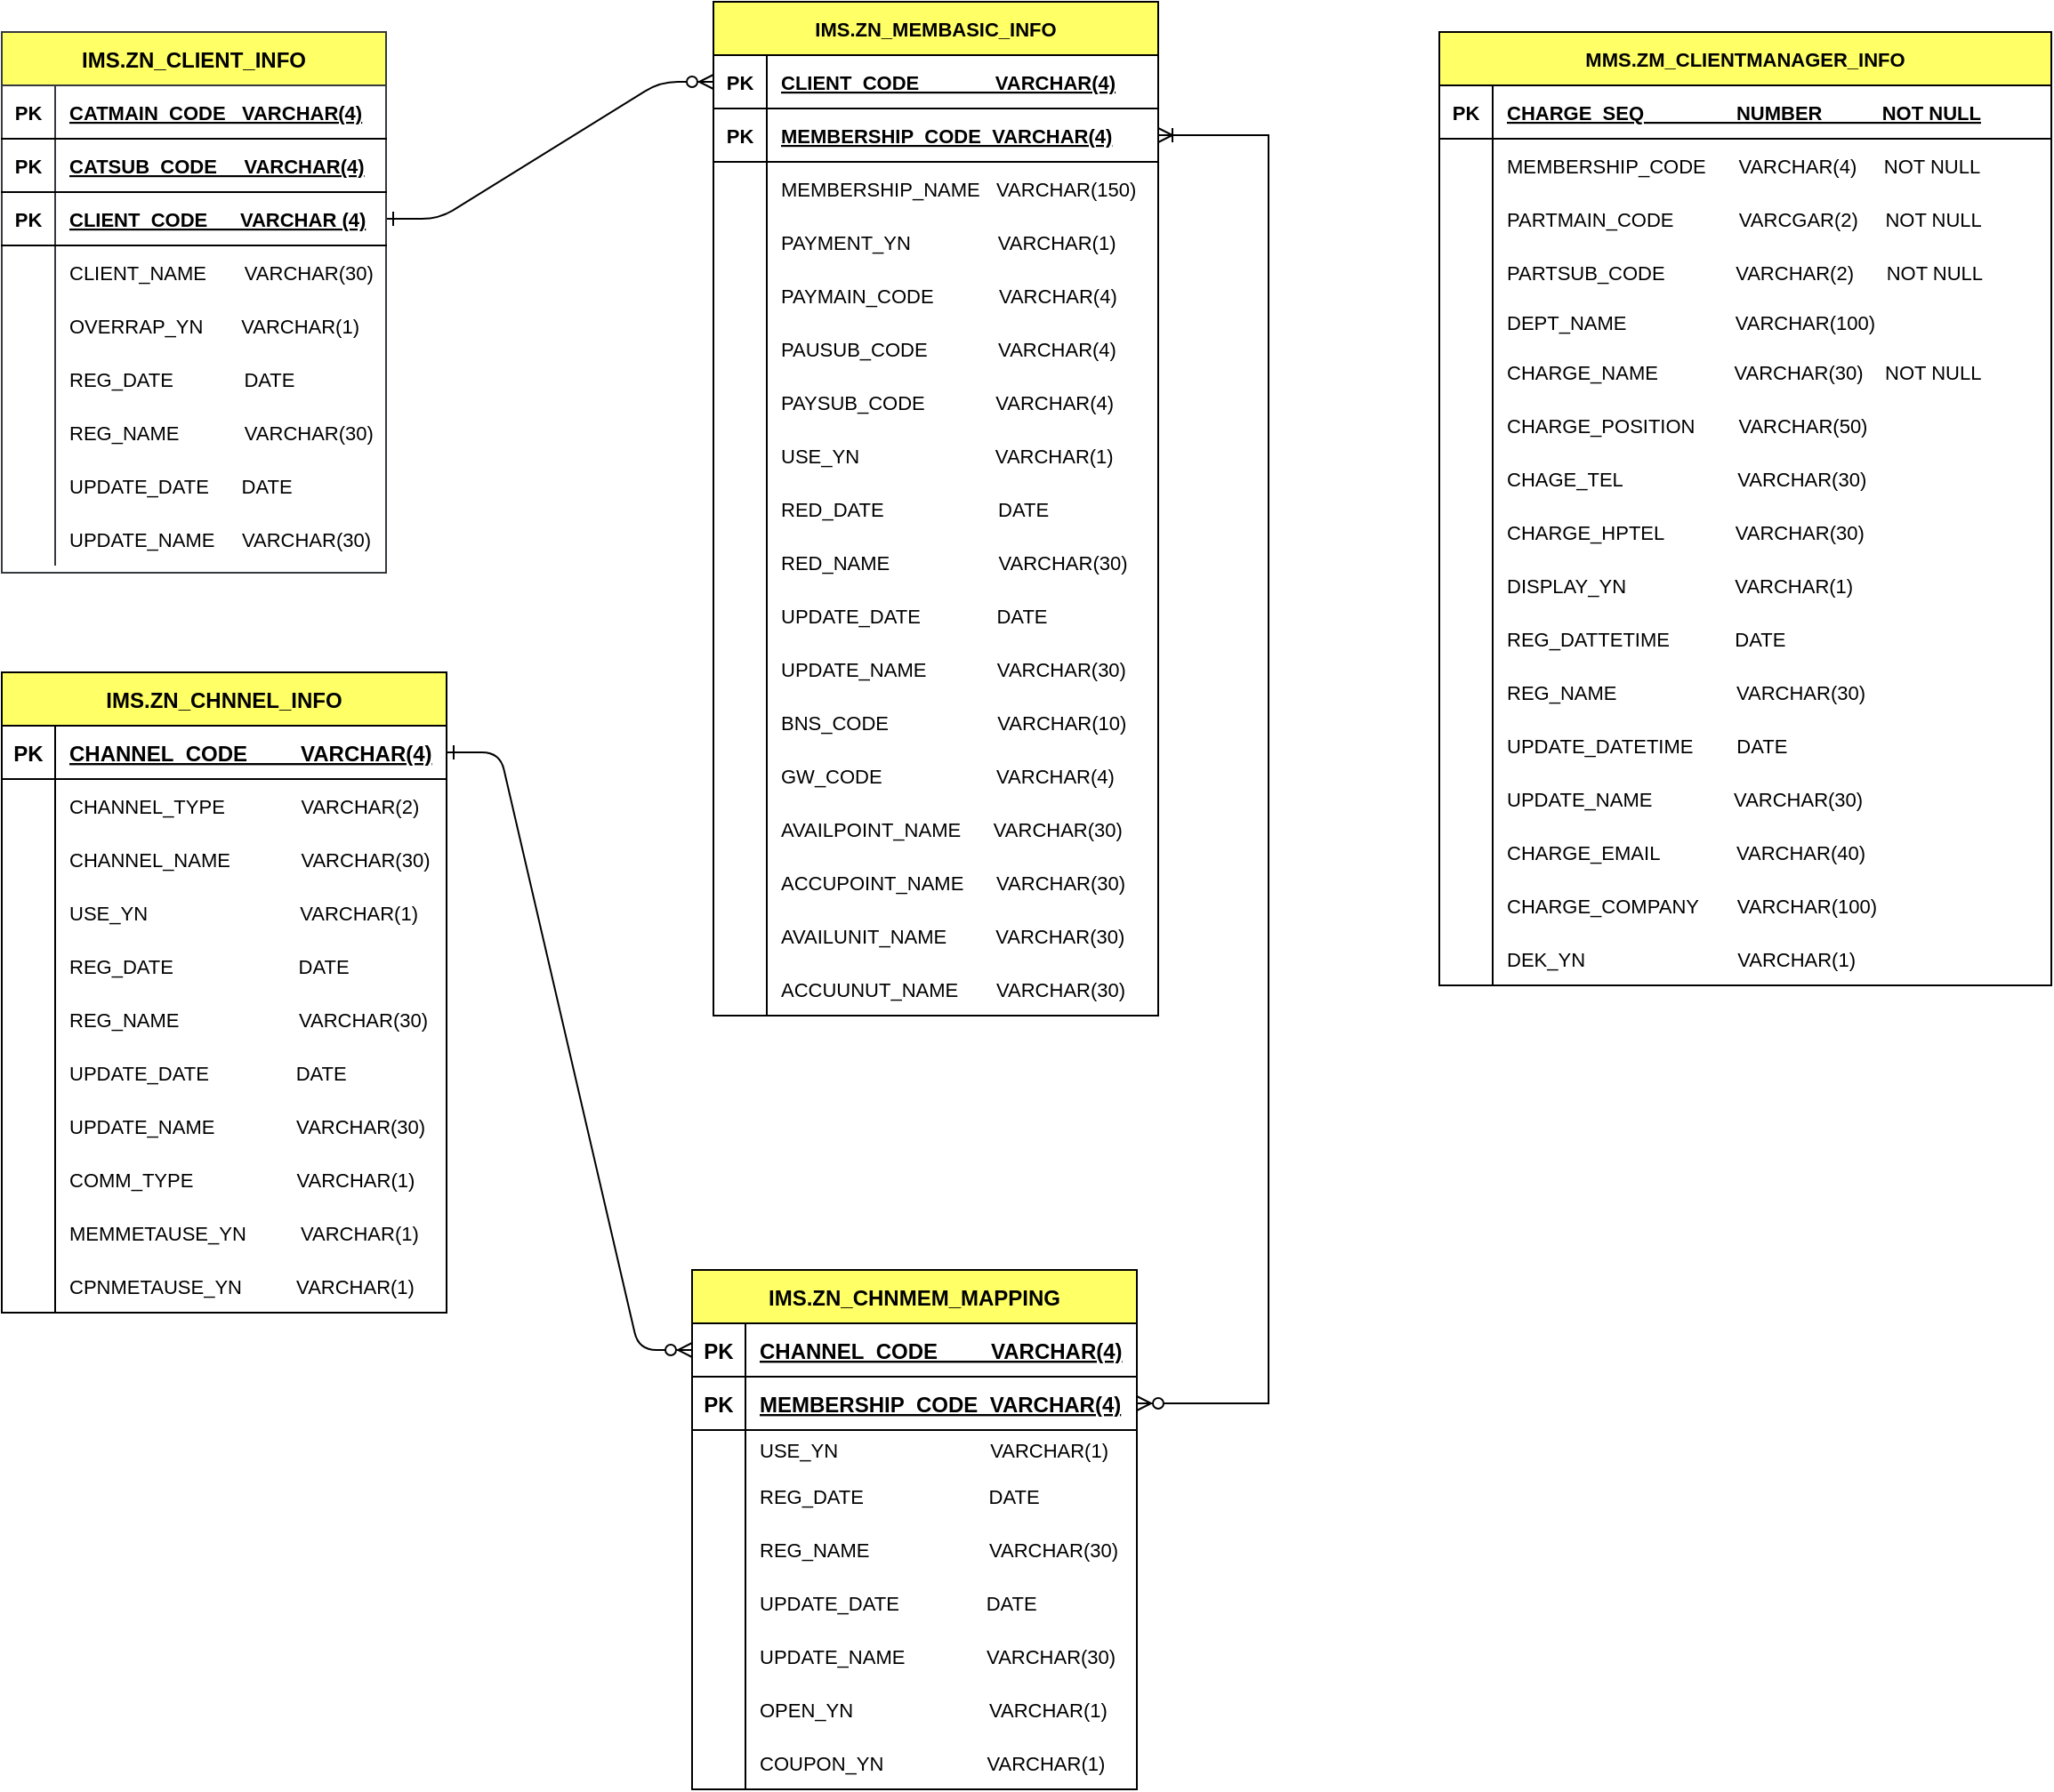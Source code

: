 <mxfile version="19.0.1" type="github">
  <diagram id="R2lEEEUBdFMjLlhIrx00" name="Page-1">
    <mxGraphModel dx="1954" dy="937" grid="1" gridSize="8" guides="1" tooltips="1" connect="1" arrows="1" fold="1" page="1" pageScale="1" pageWidth="850" pageHeight="1100" math="0" shadow="0" extFonts="Permanent Marker^https://fonts.googleapis.com/css?family=Permanent+Marker">
      <root>
        <mxCell id="0" />
        <mxCell id="1" parent="0" />
        <mxCell id="C-vyLk0tnHw3VtMMgP7b-1" value="" style="edgeStyle=entityRelationEdgeStyle;endArrow=ERzeroToMany;startArrow=ERone;endFill=1;startFill=0;fontSize=11;entryX=0;entryY=0.5;entryDx=0;entryDy=0;exitX=1;exitY=0.5;exitDx=0;exitDy=0;" parent="1" source="emPKiE4ZVd5Yd_ZUEL1U-38" target="C-vyLk0tnHw3VtMMgP7b-14" edge="1">
          <mxGeometry width="100" height="100" relative="1" as="geometry">
            <mxPoint x="340" y="720" as="sourcePoint" />
            <mxPoint x="440" y="620" as="targetPoint" />
          </mxGeometry>
        </mxCell>
        <mxCell id="C-vyLk0tnHw3VtMMgP7b-13" value="IMS.ZN_MEMBASIC_INFO" style="shape=table;startSize=30;container=1;collapsible=1;childLayout=tableLayout;fixedRows=1;rowLines=0;fontStyle=1;align=center;resizeLast=1;fontSize=11;fillColor=#FFFF66;" parent="1" vertex="1">
          <mxGeometry x="456" y="31" width="250" height="570" as="geometry">
            <mxRectangle x="425" y="56" width="144" height="30" as="alternateBounds" />
          </mxGeometry>
        </mxCell>
        <mxCell id="C-vyLk0tnHw3VtMMgP7b-14" value="" style="shape=partialRectangle;collapsible=0;dropTarget=0;pointerEvents=0;fillColor=none;points=[[0,0.5],[1,0.5]];portConstraint=eastwest;top=0;left=0;right=0;bottom=1;fontSize=11;" parent="C-vyLk0tnHw3VtMMgP7b-13" vertex="1">
          <mxGeometry y="30" width="250" height="30" as="geometry" />
        </mxCell>
        <mxCell id="C-vyLk0tnHw3VtMMgP7b-15" value="PK" style="shape=partialRectangle;overflow=hidden;connectable=0;fillColor=none;top=0;left=0;bottom=0;right=0;fontStyle=1;fontSize=11;" parent="C-vyLk0tnHw3VtMMgP7b-14" vertex="1">
          <mxGeometry width="30" height="30" as="geometry">
            <mxRectangle width="30" height="30" as="alternateBounds" />
          </mxGeometry>
        </mxCell>
        <mxCell id="C-vyLk0tnHw3VtMMgP7b-16" value="CLIENT_CODE              VARCHAR(4)" style="shape=partialRectangle;overflow=hidden;connectable=0;fillColor=none;top=0;left=0;bottom=0;right=0;align=left;spacingLeft=6;fontStyle=5;fontSize=11;" parent="C-vyLk0tnHw3VtMMgP7b-14" vertex="1">
          <mxGeometry x="30" width="220" height="30" as="geometry">
            <mxRectangle width="220" height="30" as="alternateBounds" />
          </mxGeometry>
        </mxCell>
        <mxCell id="emPKiE4ZVd5Yd_ZUEL1U-65" style="shape=partialRectangle;collapsible=0;dropTarget=0;pointerEvents=0;fillColor=none;points=[[0,0.5],[1,0.5]];portConstraint=eastwest;top=0;left=0;right=0;bottom=1;fontSize=11;" vertex="1" parent="C-vyLk0tnHw3VtMMgP7b-13">
          <mxGeometry y="60" width="250" height="30" as="geometry" />
        </mxCell>
        <mxCell id="emPKiE4ZVd5Yd_ZUEL1U-66" value="PK" style="shape=partialRectangle;overflow=hidden;connectable=0;fillColor=none;top=0;left=0;bottom=0;right=0;fontStyle=1;fontSize=11;" vertex="1" parent="emPKiE4ZVd5Yd_ZUEL1U-65">
          <mxGeometry width="30" height="30" as="geometry">
            <mxRectangle width="30" height="30" as="alternateBounds" />
          </mxGeometry>
        </mxCell>
        <mxCell id="emPKiE4ZVd5Yd_ZUEL1U-67" value="MEMBERSHIP_CODE  VARCHAR(4)" style="shape=partialRectangle;overflow=hidden;connectable=0;fillColor=none;top=0;left=0;bottom=0;right=0;align=left;spacingLeft=6;fontStyle=5;fontSize=11;" vertex="1" parent="emPKiE4ZVd5Yd_ZUEL1U-65">
          <mxGeometry x="30" width="220" height="30" as="geometry">
            <mxRectangle width="220" height="30" as="alternateBounds" />
          </mxGeometry>
        </mxCell>
        <mxCell id="C-vyLk0tnHw3VtMMgP7b-17" value="" style="shape=partialRectangle;collapsible=0;dropTarget=0;pointerEvents=0;fillColor=none;points=[[0,0.5],[1,0.5]];portConstraint=eastwest;top=0;left=0;right=0;bottom=0;fontSize=11;" parent="C-vyLk0tnHw3VtMMgP7b-13" vertex="1">
          <mxGeometry y="90" width="250" height="30" as="geometry" />
        </mxCell>
        <mxCell id="C-vyLk0tnHw3VtMMgP7b-18" value="" style="shape=partialRectangle;overflow=hidden;connectable=0;fillColor=none;top=0;left=0;bottom=0;right=0;fontSize=11;" parent="C-vyLk0tnHw3VtMMgP7b-17" vertex="1">
          <mxGeometry width="30" height="30" as="geometry">
            <mxRectangle width="30" height="30" as="alternateBounds" />
          </mxGeometry>
        </mxCell>
        <mxCell id="C-vyLk0tnHw3VtMMgP7b-19" value="MEMBERSHIP_NAME   VARCHAR(150)" style="shape=partialRectangle;overflow=hidden;connectable=0;fillColor=none;top=0;left=0;bottom=0;right=0;align=left;spacingLeft=6;fontSize=11;" parent="C-vyLk0tnHw3VtMMgP7b-17" vertex="1">
          <mxGeometry x="30" width="220" height="30" as="geometry">
            <mxRectangle width="220" height="30" as="alternateBounds" />
          </mxGeometry>
        </mxCell>
        <mxCell id="C-vyLk0tnHw3VtMMgP7b-20" value="" style="shape=partialRectangle;collapsible=0;dropTarget=0;pointerEvents=0;fillColor=none;points=[[0,0.5],[1,0.5]];portConstraint=eastwest;top=0;left=0;right=0;bottom=0;fontSize=11;" parent="C-vyLk0tnHw3VtMMgP7b-13" vertex="1">
          <mxGeometry y="120" width="250" height="30" as="geometry" />
        </mxCell>
        <mxCell id="C-vyLk0tnHw3VtMMgP7b-21" value="" style="shape=partialRectangle;overflow=hidden;connectable=0;fillColor=none;top=0;left=0;bottom=0;right=0;fontSize=11;" parent="C-vyLk0tnHw3VtMMgP7b-20" vertex="1">
          <mxGeometry width="30" height="30" as="geometry">
            <mxRectangle width="30" height="30" as="alternateBounds" />
          </mxGeometry>
        </mxCell>
        <mxCell id="C-vyLk0tnHw3VtMMgP7b-22" value="PAYMENT_YN                VARCHAR(1)" style="shape=partialRectangle;overflow=hidden;connectable=0;fillColor=none;top=0;left=0;bottom=0;right=0;align=left;spacingLeft=6;fontSize=11;" parent="C-vyLk0tnHw3VtMMgP7b-20" vertex="1">
          <mxGeometry x="30" width="220" height="30" as="geometry">
            <mxRectangle width="220" height="30" as="alternateBounds" />
          </mxGeometry>
        </mxCell>
        <mxCell id="emPKiE4ZVd5Yd_ZUEL1U-109" style="shape=partialRectangle;collapsible=0;dropTarget=0;pointerEvents=0;fillColor=none;points=[[0,0.5],[1,0.5]];portConstraint=eastwest;top=0;left=0;right=0;bottom=0;fontSize=11;" vertex="1" parent="C-vyLk0tnHw3VtMMgP7b-13">
          <mxGeometry y="150" width="250" height="30" as="geometry" />
        </mxCell>
        <mxCell id="emPKiE4ZVd5Yd_ZUEL1U-110" style="shape=partialRectangle;overflow=hidden;connectable=0;fillColor=none;top=0;left=0;bottom=0;right=0;fontSize=11;" vertex="1" parent="emPKiE4ZVd5Yd_ZUEL1U-109">
          <mxGeometry width="30" height="30" as="geometry">
            <mxRectangle width="30" height="30" as="alternateBounds" />
          </mxGeometry>
        </mxCell>
        <mxCell id="emPKiE4ZVd5Yd_ZUEL1U-111" value="PAYMAIN_CODE            VARCHAR(4)" style="shape=partialRectangle;overflow=hidden;connectable=0;fillColor=none;top=0;left=0;bottom=0;right=0;align=left;spacingLeft=6;fontSize=11;" vertex="1" parent="emPKiE4ZVd5Yd_ZUEL1U-109">
          <mxGeometry x="30" width="220" height="30" as="geometry">
            <mxRectangle width="220" height="30" as="alternateBounds" />
          </mxGeometry>
        </mxCell>
        <mxCell id="emPKiE4ZVd5Yd_ZUEL1U-68" style="shape=partialRectangle;collapsible=0;dropTarget=0;pointerEvents=0;fillColor=none;points=[[0,0.5],[1,0.5]];portConstraint=eastwest;top=0;left=0;right=0;bottom=0;fontSize=11;" vertex="1" parent="C-vyLk0tnHw3VtMMgP7b-13">
          <mxGeometry y="180" width="250" height="30" as="geometry" />
        </mxCell>
        <mxCell id="emPKiE4ZVd5Yd_ZUEL1U-69" style="shape=partialRectangle;overflow=hidden;connectable=0;fillColor=none;top=0;left=0;bottom=0;right=0;fontSize=11;" vertex="1" parent="emPKiE4ZVd5Yd_ZUEL1U-68">
          <mxGeometry width="30" height="30" as="geometry">
            <mxRectangle width="30" height="30" as="alternateBounds" />
          </mxGeometry>
        </mxCell>
        <mxCell id="emPKiE4ZVd5Yd_ZUEL1U-70" value="PAUSUB_CODE             VARCHAR(4)" style="shape=partialRectangle;overflow=hidden;connectable=0;fillColor=none;top=0;left=0;bottom=0;right=0;align=left;spacingLeft=6;fontSize=11;" vertex="1" parent="emPKiE4ZVd5Yd_ZUEL1U-68">
          <mxGeometry x="30" width="220" height="30" as="geometry">
            <mxRectangle width="220" height="30" as="alternateBounds" />
          </mxGeometry>
        </mxCell>
        <mxCell id="emPKiE4ZVd5Yd_ZUEL1U-71" style="shape=partialRectangle;collapsible=0;dropTarget=0;pointerEvents=0;fillColor=none;points=[[0,0.5],[1,0.5]];portConstraint=eastwest;top=0;left=0;right=0;bottom=0;fontSize=11;" vertex="1" parent="C-vyLk0tnHw3VtMMgP7b-13">
          <mxGeometry y="210" width="250" height="30" as="geometry" />
        </mxCell>
        <mxCell id="emPKiE4ZVd5Yd_ZUEL1U-72" style="shape=partialRectangle;overflow=hidden;connectable=0;fillColor=none;top=0;left=0;bottom=0;right=0;fontSize=11;" vertex="1" parent="emPKiE4ZVd5Yd_ZUEL1U-71">
          <mxGeometry width="30" height="30" as="geometry">
            <mxRectangle width="30" height="30" as="alternateBounds" />
          </mxGeometry>
        </mxCell>
        <mxCell id="emPKiE4ZVd5Yd_ZUEL1U-73" value="PAYSUB_CODE             VARCHAR(4)" style="shape=partialRectangle;overflow=hidden;connectable=0;fillColor=none;top=0;left=0;bottom=0;right=0;align=left;spacingLeft=6;fontSize=11;" vertex="1" parent="emPKiE4ZVd5Yd_ZUEL1U-71">
          <mxGeometry x="30" width="220" height="30" as="geometry">
            <mxRectangle width="220" height="30" as="alternateBounds" />
          </mxGeometry>
        </mxCell>
        <mxCell id="emPKiE4ZVd5Yd_ZUEL1U-74" style="shape=partialRectangle;collapsible=0;dropTarget=0;pointerEvents=0;fillColor=none;points=[[0,0.5],[1,0.5]];portConstraint=eastwest;top=0;left=0;right=0;bottom=0;fontSize=11;" vertex="1" parent="C-vyLk0tnHw3VtMMgP7b-13">
          <mxGeometry y="240" width="250" height="30" as="geometry" />
        </mxCell>
        <mxCell id="emPKiE4ZVd5Yd_ZUEL1U-75" style="shape=partialRectangle;overflow=hidden;connectable=0;fillColor=none;top=0;left=0;bottom=0;right=0;fontSize=11;" vertex="1" parent="emPKiE4ZVd5Yd_ZUEL1U-74">
          <mxGeometry width="30" height="30" as="geometry">
            <mxRectangle width="30" height="30" as="alternateBounds" />
          </mxGeometry>
        </mxCell>
        <mxCell id="emPKiE4ZVd5Yd_ZUEL1U-76" value="USE_YN                         VARCHAR(1)" style="shape=partialRectangle;overflow=hidden;connectable=0;fillColor=none;top=0;left=0;bottom=0;right=0;align=left;spacingLeft=6;fontSize=11;" vertex="1" parent="emPKiE4ZVd5Yd_ZUEL1U-74">
          <mxGeometry x="30" width="220" height="30" as="geometry">
            <mxRectangle width="220" height="30" as="alternateBounds" />
          </mxGeometry>
        </mxCell>
        <mxCell id="emPKiE4ZVd5Yd_ZUEL1U-77" style="shape=partialRectangle;collapsible=0;dropTarget=0;pointerEvents=0;fillColor=none;points=[[0,0.5],[1,0.5]];portConstraint=eastwest;top=0;left=0;right=0;bottom=0;fontSize=11;" vertex="1" parent="C-vyLk0tnHw3VtMMgP7b-13">
          <mxGeometry y="270" width="250" height="30" as="geometry" />
        </mxCell>
        <mxCell id="emPKiE4ZVd5Yd_ZUEL1U-78" style="shape=partialRectangle;overflow=hidden;connectable=0;fillColor=none;top=0;left=0;bottom=0;right=0;fontSize=11;" vertex="1" parent="emPKiE4ZVd5Yd_ZUEL1U-77">
          <mxGeometry width="30" height="30" as="geometry">
            <mxRectangle width="30" height="30" as="alternateBounds" />
          </mxGeometry>
        </mxCell>
        <mxCell id="emPKiE4ZVd5Yd_ZUEL1U-79" value="RED_DATE                     DATE" style="shape=partialRectangle;overflow=hidden;connectable=0;fillColor=none;top=0;left=0;bottom=0;right=0;align=left;spacingLeft=6;fontSize=11;" vertex="1" parent="emPKiE4ZVd5Yd_ZUEL1U-77">
          <mxGeometry x="30" width="220" height="30" as="geometry">
            <mxRectangle width="220" height="30" as="alternateBounds" />
          </mxGeometry>
        </mxCell>
        <mxCell id="emPKiE4ZVd5Yd_ZUEL1U-82" style="shape=partialRectangle;collapsible=0;dropTarget=0;pointerEvents=0;fillColor=none;points=[[0,0.5],[1,0.5]];portConstraint=eastwest;top=0;left=0;right=0;bottom=0;fontSize=11;" vertex="1" parent="C-vyLk0tnHw3VtMMgP7b-13">
          <mxGeometry y="300" width="250" height="30" as="geometry" />
        </mxCell>
        <mxCell id="emPKiE4ZVd5Yd_ZUEL1U-83" style="shape=partialRectangle;overflow=hidden;connectable=0;fillColor=none;top=0;left=0;bottom=0;right=0;fontSize=11;" vertex="1" parent="emPKiE4ZVd5Yd_ZUEL1U-82">
          <mxGeometry width="30" height="30" as="geometry">
            <mxRectangle width="30" height="30" as="alternateBounds" />
          </mxGeometry>
        </mxCell>
        <mxCell id="emPKiE4ZVd5Yd_ZUEL1U-84" value="RED_NAME                    VARCHAR(30)" style="shape=partialRectangle;overflow=hidden;connectable=0;fillColor=none;top=0;left=0;bottom=0;right=0;align=left;spacingLeft=6;fontSize=11;" vertex="1" parent="emPKiE4ZVd5Yd_ZUEL1U-82">
          <mxGeometry x="30" width="220" height="30" as="geometry">
            <mxRectangle width="220" height="30" as="alternateBounds" />
          </mxGeometry>
        </mxCell>
        <mxCell id="emPKiE4ZVd5Yd_ZUEL1U-85" style="shape=partialRectangle;collapsible=0;dropTarget=0;pointerEvents=0;fillColor=none;points=[[0,0.5],[1,0.5]];portConstraint=eastwest;top=0;left=0;right=0;bottom=0;fontSize=11;" vertex="1" parent="C-vyLk0tnHw3VtMMgP7b-13">
          <mxGeometry y="330" width="250" height="30" as="geometry" />
        </mxCell>
        <mxCell id="emPKiE4ZVd5Yd_ZUEL1U-86" style="shape=partialRectangle;overflow=hidden;connectable=0;fillColor=none;top=0;left=0;bottom=0;right=0;fontSize=11;" vertex="1" parent="emPKiE4ZVd5Yd_ZUEL1U-85">
          <mxGeometry width="30" height="30" as="geometry">
            <mxRectangle width="30" height="30" as="alternateBounds" />
          </mxGeometry>
        </mxCell>
        <mxCell id="emPKiE4ZVd5Yd_ZUEL1U-87" value="UPDATE_DATE              DATE" style="shape=partialRectangle;overflow=hidden;connectable=0;fillColor=none;top=0;left=0;bottom=0;right=0;align=left;spacingLeft=6;fontSize=11;" vertex="1" parent="emPKiE4ZVd5Yd_ZUEL1U-85">
          <mxGeometry x="30" width="220" height="30" as="geometry">
            <mxRectangle width="220" height="30" as="alternateBounds" />
          </mxGeometry>
        </mxCell>
        <mxCell id="emPKiE4ZVd5Yd_ZUEL1U-88" style="shape=partialRectangle;collapsible=0;dropTarget=0;pointerEvents=0;fillColor=none;points=[[0,0.5],[1,0.5]];portConstraint=eastwest;top=0;left=0;right=0;bottom=0;fontSize=11;" vertex="1" parent="C-vyLk0tnHw3VtMMgP7b-13">
          <mxGeometry y="360" width="250" height="30" as="geometry" />
        </mxCell>
        <mxCell id="emPKiE4ZVd5Yd_ZUEL1U-89" style="shape=partialRectangle;overflow=hidden;connectable=0;fillColor=none;top=0;left=0;bottom=0;right=0;fontSize=11;" vertex="1" parent="emPKiE4ZVd5Yd_ZUEL1U-88">
          <mxGeometry width="30" height="30" as="geometry">
            <mxRectangle width="30" height="30" as="alternateBounds" />
          </mxGeometry>
        </mxCell>
        <mxCell id="emPKiE4ZVd5Yd_ZUEL1U-90" value="UPDATE_NAME             VARCHAR(30)" style="shape=partialRectangle;overflow=hidden;connectable=0;fillColor=none;top=0;left=0;bottom=0;right=0;align=left;spacingLeft=6;fontSize=11;" vertex="1" parent="emPKiE4ZVd5Yd_ZUEL1U-88">
          <mxGeometry x="30" width="220" height="30" as="geometry">
            <mxRectangle width="220" height="30" as="alternateBounds" />
          </mxGeometry>
        </mxCell>
        <mxCell id="emPKiE4ZVd5Yd_ZUEL1U-91" style="shape=partialRectangle;collapsible=0;dropTarget=0;pointerEvents=0;fillColor=none;points=[[0,0.5],[1,0.5]];portConstraint=eastwest;top=0;left=0;right=0;bottom=0;fontSize=11;" vertex="1" parent="C-vyLk0tnHw3VtMMgP7b-13">
          <mxGeometry y="390" width="250" height="30" as="geometry" />
        </mxCell>
        <mxCell id="emPKiE4ZVd5Yd_ZUEL1U-92" style="shape=partialRectangle;overflow=hidden;connectable=0;fillColor=none;top=0;left=0;bottom=0;right=0;fontSize=11;" vertex="1" parent="emPKiE4ZVd5Yd_ZUEL1U-91">
          <mxGeometry width="30" height="30" as="geometry">
            <mxRectangle width="30" height="30" as="alternateBounds" />
          </mxGeometry>
        </mxCell>
        <mxCell id="emPKiE4ZVd5Yd_ZUEL1U-93" value="BNS_CODE                    VARCHAR(10)" style="shape=partialRectangle;overflow=hidden;connectable=0;fillColor=none;top=0;left=0;bottom=0;right=0;align=left;spacingLeft=6;fontSize=11;" vertex="1" parent="emPKiE4ZVd5Yd_ZUEL1U-91">
          <mxGeometry x="30" width="220" height="30" as="geometry">
            <mxRectangle width="220" height="30" as="alternateBounds" />
          </mxGeometry>
        </mxCell>
        <mxCell id="emPKiE4ZVd5Yd_ZUEL1U-94" style="shape=partialRectangle;collapsible=0;dropTarget=0;pointerEvents=0;fillColor=none;points=[[0,0.5],[1,0.5]];portConstraint=eastwest;top=0;left=0;right=0;bottom=0;fontSize=11;" vertex="1" parent="C-vyLk0tnHw3VtMMgP7b-13">
          <mxGeometry y="420" width="250" height="30" as="geometry" />
        </mxCell>
        <mxCell id="emPKiE4ZVd5Yd_ZUEL1U-95" style="shape=partialRectangle;overflow=hidden;connectable=0;fillColor=none;top=0;left=0;bottom=0;right=0;fontSize=11;" vertex="1" parent="emPKiE4ZVd5Yd_ZUEL1U-94">
          <mxGeometry width="30" height="30" as="geometry">
            <mxRectangle width="30" height="30" as="alternateBounds" />
          </mxGeometry>
        </mxCell>
        <mxCell id="emPKiE4ZVd5Yd_ZUEL1U-96" value="GW_CODE                     VARCHAR(4)" style="shape=partialRectangle;overflow=hidden;connectable=0;fillColor=none;top=0;left=0;bottom=0;right=0;align=left;spacingLeft=6;fontSize=11;" vertex="1" parent="emPKiE4ZVd5Yd_ZUEL1U-94">
          <mxGeometry x="30" width="220" height="30" as="geometry">
            <mxRectangle width="220" height="30" as="alternateBounds" />
          </mxGeometry>
        </mxCell>
        <mxCell id="emPKiE4ZVd5Yd_ZUEL1U-97" style="shape=partialRectangle;collapsible=0;dropTarget=0;pointerEvents=0;fillColor=none;points=[[0,0.5],[1,0.5]];portConstraint=eastwest;top=0;left=0;right=0;bottom=0;fontSize=11;" vertex="1" parent="C-vyLk0tnHw3VtMMgP7b-13">
          <mxGeometry y="450" width="250" height="30" as="geometry" />
        </mxCell>
        <mxCell id="emPKiE4ZVd5Yd_ZUEL1U-98" style="shape=partialRectangle;overflow=hidden;connectable=0;fillColor=none;top=0;left=0;bottom=0;right=0;fontSize=11;" vertex="1" parent="emPKiE4ZVd5Yd_ZUEL1U-97">
          <mxGeometry width="30" height="30" as="geometry">
            <mxRectangle width="30" height="30" as="alternateBounds" />
          </mxGeometry>
        </mxCell>
        <mxCell id="emPKiE4ZVd5Yd_ZUEL1U-99" value="AVAILPOINT_NAME      VARCHAR(30)" style="shape=partialRectangle;overflow=hidden;connectable=0;fillColor=none;top=0;left=0;bottom=0;right=0;align=left;spacingLeft=6;fontSize=11;" vertex="1" parent="emPKiE4ZVd5Yd_ZUEL1U-97">
          <mxGeometry x="30" width="220" height="30" as="geometry">
            <mxRectangle width="220" height="30" as="alternateBounds" />
          </mxGeometry>
        </mxCell>
        <mxCell id="emPKiE4ZVd5Yd_ZUEL1U-100" style="shape=partialRectangle;collapsible=0;dropTarget=0;pointerEvents=0;fillColor=none;points=[[0,0.5],[1,0.5]];portConstraint=eastwest;top=0;left=0;right=0;bottom=0;fontSize=11;" vertex="1" parent="C-vyLk0tnHw3VtMMgP7b-13">
          <mxGeometry y="480" width="250" height="30" as="geometry" />
        </mxCell>
        <mxCell id="emPKiE4ZVd5Yd_ZUEL1U-101" style="shape=partialRectangle;overflow=hidden;connectable=0;fillColor=none;top=0;left=0;bottom=0;right=0;fontSize=11;" vertex="1" parent="emPKiE4ZVd5Yd_ZUEL1U-100">
          <mxGeometry width="30" height="30" as="geometry">
            <mxRectangle width="30" height="30" as="alternateBounds" />
          </mxGeometry>
        </mxCell>
        <mxCell id="emPKiE4ZVd5Yd_ZUEL1U-102" value="ACCUPOINT_NAME      VARCHAR(30)" style="shape=partialRectangle;overflow=hidden;connectable=0;fillColor=none;top=0;left=0;bottom=0;right=0;align=left;spacingLeft=6;fontSize=11;" vertex="1" parent="emPKiE4ZVd5Yd_ZUEL1U-100">
          <mxGeometry x="30" width="220" height="30" as="geometry">
            <mxRectangle width="220" height="30" as="alternateBounds" />
          </mxGeometry>
        </mxCell>
        <mxCell id="emPKiE4ZVd5Yd_ZUEL1U-103" style="shape=partialRectangle;collapsible=0;dropTarget=0;pointerEvents=0;fillColor=none;points=[[0,0.5],[1,0.5]];portConstraint=eastwest;top=0;left=0;right=0;bottom=0;fontSize=11;" vertex="1" parent="C-vyLk0tnHw3VtMMgP7b-13">
          <mxGeometry y="510" width="250" height="30" as="geometry" />
        </mxCell>
        <mxCell id="emPKiE4ZVd5Yd_ZUEL1U-104" style="shape=partialRectangle;overflow=hidden;connectable=0;fillColor=none;top=0;left=0;bottom=0;right=0;fontSize=11;" vertex="1" parent="emPKiE4ZVd5Yd_ZUEL1U-103">
          <mxGeometry width="30" height="30" as="geometry">
            <mxRectangle width="30" height="30" as="alternateBounds" />
          </mxGeometry>
        </mxCell>
        <mxCell id="emPKiE4ZVd5Yd_ZUEL1U-105" value="AVAILUNIT_NAME         VARCHAR(30)" style="shape=partialRectangle;overflow=hidden;connectable=0;fillColor=none;top=0;left=0;bottom=0;right=0;align=left;spacingLeft=6;fontSize=11;" vertex="1" parent="emPKiE4ZVd5Yd_ZUEL1U-103">
          <mxGeometry x="30" width="220" height="30" as="geometry">
            <mxRectangle width="220" height="30" as="alternateBounds" />
          </mxGeometry>
        </mxCell>
        <mxCell id="emPKiE4ZVd5Yd_ZUEL1U-106" style="shape=partialRectangle;collapsible=0;dropTarget=0;pointerEvents=0;fillColor=none;points=[[0,0.5],[1,0.5]];portConstraint=eastwest;top=0;left=0;right=0;bottom=0;fontSize=11;" vertex="1" parent="C-vyLk0tnHw3VtMMgP7b-13">
          <mxGeometry y="540" width="250" height="30" as="geometry" />
        </mxCell>
        <mxCell id="emPKiE4ZVd5Yd_ZUEL1U-107" style="shape=partialRectangle;overflow=hidden;connectable=0;fillColor=none;top=0;left=0;bottom=0;right=0;fontSize=11;" vertex="1" parent="emPKiE4ZVd5Yd_ZUEL1U-106">
          <mxGeometry width="30" height="30" as="geometry">
            <mxRectangle width="30" height="30" as="alternateBounds" />
          </mxGeometry>
        </mxCell>
        <mxCell id="emPKiE4ZVd5Yd_ZUEL1U-108" value="ACCUUNUT_NAME       VARCHAR(30)" style="shape=partialRectangle;overflow=hidden;connectable=0;fillColor=none;top=0;left=0;bottom=0;right=0;align=left;spacingLeft=6;fontSize=11;" vertex="1" parent="emPKiE4ZVd5Yd_ZUEL1U-106">
          <mxGeometry x="30" width="220" height="30" as="geometry">
            <mxRectangle width="220" height="30" as="alternateBounds" />
          </mxGeometry>
        </mxCell>
        <mxCell id="C-vyLk0tnHw3VtMMgP7b-23" value="IMS.ZN_CLIENT_INFO" style="shape=table;startSize=30;container=1;collapsible=1;childLayout=tableLayout;fixedRows=1;rowLines=0;fontStyle=1;align=center;resizeLast=1;fillColor=#FFFF66;strokeColor=#36393d;" parent="1" vertex="1">
          <mxGeometry x="56" y="48" width="216" height="304" as="geometry">
            <mxRectangle x="120" y="120" width="100" height="30" as="alternateBounds" />
          </mxGeometry>
        </mxCell>
        <mxCell id="C-vyLk0tnHw3VtMMgP7b-24" value="" style="shape=partialRectangle;collapsible=0;dropTarget=0;pointerEvents=0;fillColor=none;points=[[0,0.5],[1,0.5]];portConstraint=eastwest;top=0;left=0;right=0;bottom=1;fontSize=11;" parent="C-vyLk0tnHw3VtMMgP7b-23" vertex="1">
          <mxGeometry y="30" width="216" height="30" as="geometry" />
        </mxCell>
        <mxCell id="C-vyLk0tnHw3VtMMgP7b-25" value="PK" style="shape=partialRectangle;overflow=hidden;connectable=0;fillColor=none;top=0;left=0;bottom=0;right=0;fontStyle=1;fontSize=11;" parent="C-vyLk0tnHw3VtMMgP7b-24" vertex="1">
          <mxGeometry width="30" height="30" as="geometry">
            <mxRectangle width="30" height="30" as="alternateBounds" />
          </mxGeometry>
        </mxCell>
        <mxCell id="C-vyLk0tnHw3VtMMgP7b-26" value="CATMAIN_CODE   VARCHAR(4)" style="shape=partialRectangle;overflow=hidden;connectable=0;fillColor=none;top=0;left=0;bottom=0;right=0;align=left;spacingLeft=6;fontStyle=5;fontSize=11;" parent="C-vyLk0tnHw3VtMMgP7b-24" vertex="1">
          <mxGeometry x="30" width="186" height="30" as="geometry">
            <mxRectangle width="186" height="30" as="alternateBounds" />
          </mxGeometry>
        </mxCell>
        <mxCell id="emPKiE4ZVd5Yd_ZUEL1U-41" style="shape=partialRectangle;collapsible=0;dropTarget=0;pointerEvents=0;fillColor=none;points=[[0,0.5],[1,0.5]];portConstraint=eastwest;top=0;left=0;right=0;bottom=1;fontSize=11;" vertex="1" parent="C-vyLk0tnHw3VtMMgP7b-23">
          <mxGeometry y="60" width="216" height="30" as="geometry" />
        </mxCell>
        <mxCell id="emPKiE4ZVd5Yd_ZUEL1U-42" value="PK" style="shape=partialRectangle;overflow=hidden;connectable=0;fillColor=none;top=0;left=0;bottom=0;right=0;fontStyle=1;fontSize=11;" vertex="1" parent="emPKiE4ZVd5Yd_ZUEL1U-41">
          <mxGeometry width="30" height="30" as="geometry">
            <mxRectangle width="30" height="30" as="alternateBounds" />
          </mxGeometry>
        </mxCell>
        <mxCell id="emPKiE4ZVd5Yd_ZUEL1U-43" value="CATSUB_CODE     VARCHAR(4)" style="shape=partialRectangle;overflow=hidden;connectable=0;fillColor=none;top=0;left=0;bottom=0;right=0;align=left;spacingLeft=6;fontStyle=5;fontSize=11;" vertex="1" parent="emPKiE4ZVd5Yd_ZUEL1U-41">
          <mxGeometry x="30" width="186" height="30" as="geometry">
            <mxRectangle width="186" height="30" as="alternateBounds" />
          </mxGeometry>
        </mxCell>
        <mxCell id="emPKiE4ZVd5Yd_ZUEL1U-38" style="shape=partialRectangle;collapsible=0;dropTarget=0;pointerEvents=0;fillColor=none;points=[[0,0.5],[1,0.5]];portConstraint=eastwest;top=0;left=0;right=0;bottom=1;fontSize=11;" vertex="1" parent="C-vyLk0tnHw3VtMMgP7b-23">
          <mxGeometry y="90" width="216" height="30" as="geometry" />
        </mxCell>
        <mxCell id="emPKiE4ZVd5Yd_ZUEL1U-39" value="PK" style="shape=partialRectangle;overflow=hidden;connectable=0;fillColor=none;top=0;left=0;bottom=0;right=0;fontStyle=1;fontSize=11;" vertex="1" parent="emPKiE4ZVd5Yd_ZUEL1U-38">
          <mxGeometry width="30" height="30" as="geometry">
            <mxRectangle width="30" height="30" as="alternateBounds" />
          </mxGeometry>
        </mxCell>
        <mxCell id="emPKiE4ZVd5Yd_ZUEL1U-40" value="CLIENT_CODE      VARCHAR (4)" style="shape=partialRectangle;overflow=hidden;connectable=0;fillColor=none;top=0;left=0;bottom=0;right=0;align=left;spacingLeft=6;fontStyle=5;fontSize=11;" vertex="1" parent="emPKiE4ZVd5Yd_ZUEL1U-38">
          <mxGeometry x="30" width="186" height="30" as="geometry">
            <mxRectangle width="186" height="30" as="alternateBounds" />
          </mxGeometry>
        </mxCell>
        <mxCell id="C-vyLk0tnHw3VtMMgP7b-27" value="" style="shape=partialRectangle;collapsible=0;dropTarget=0;pointerEvents=0;fillColor=none;points=[[0,0.5],[1,0.5]];portConstraint=eastwest;top=0;left=0;right=0;bottom=0;fontSize=11;" parent="C-vyLk0tnHw3VtMMgP7b-23" vertex="1">
          <mxGeometry y="120" width="216" height="30" as="geometry" />
        </mxCell>
        <mxCell id="C-vyLk0tnHw3VtMMgP7b-28" value="" style="shape=partialRectangle;overflow=hidden;connectable=0;fillColor=none;top=0;left=0;bottom=0;right=0;fontSize=11;" parent="C-vyLk0tnHw3VtMMgP7b-27" vertex="1">
          <mxGeometry width="30" height="30" as="geometry">
            <mxRectangle width="30" height="30" as="alternateBounds" />
          </mxGeometry>
        </mxCell>
        <mxCell id="C-vyLk0tnHw3VtMMgP7b-29" value="CLIENT_NAME       VARCHAR(30)" style="shape=partialRectangle;overflow=hidden;connectable=0;fillColor=none;top=0;left=0;bottom=0;right=0;align=left;spacingLeft=6;fontSize=11;" parent="C-vyLk0tnHw3VtMMgP7b-27" vertex="1">
          <mxGeometry x="30" width="186" height="30" as="geometry">
            <mxRectangle width="186" height="30" as="alternateBounds" />
          </mxGeometry>
        </mxCell>
        <mxCell id="emPKiE4ZVd5Yd_ZUEL1U-32" style="shape=partialRectangle;collapsible=0;dropTarget=0;pointerEvents=0;fillColor=none;points=[[0,0.5],[1,0.5]];portConstraint=eastwest;top=0;left=0;right=0;bottom=0;fontSize=11;" vertex="1" parent="C-vyLk0tnHw3VtMMgP7b-23">
          <mxGeometry y="150" width="216" height="30" as="geometry" />
        </mxCell>
        <mxCell id="emPKiE4ZVd5Yd_ZUEL1U-33" style="shape=partialRectangle;overflow=hidden;connectable=0;fillColor=none;top=0;left=0;bottom=0;right=0;fontSize=11;" vertex="1" parent="emPKiE4ZVd5Yd_ZUEL1U-32">
          <mxGeometry width="30" height="30" as="geometry">
            <mxRectangle width="30" height="30" as="alternateBounds" />
          </mxGeometry>
        </mxCell>
        <mxCell id="emPKiE4ZVd5Yd_ZUEL1U-34" value="OVERRAP_YN       VARCHAR(1)" style="shape=partialRectangle;overflow=hidden;connectable=0;fillColor=none;top=0;left=0;bottom=0;right=0;align=left;spacingLeft=6;fontSize=11;" vertex="1" parent="emPKiE4ZVd5Yd_ZUEL1U-32">
          <mxGeometry x="30" width="186" height="30" as="geometry">
            <mxRectangle width="186" height="30" as="alternateBounds" />
          </mxGeometry>
        </mxCell>
        <mxCell id="emPKiE4ZVd5Yd_ZUEL1U-35" style="shape=partialRectangle;collapsible=0;dropTarget=0;pointerEvents=0;fillColor=none;points=[[0,0.5],[1,0.5]];portConstraint=eastwest;top=0;left=0;right=0;bottom=0;fontSize=11;" vertex="1" parent="C-vyLk0tnHw3VtMMgP7b-23">
          <mxGeometry y="180" width="216" height="30" as="geometry" />
        </mxCell>
        <mxCell id="emPKiE4ZVd5Yd_ZUEL1U-36" style="shape=partialRectangle;overflow=hidden;connectable=0;fillColor=none;top=0;left=0;bottom=0;right=0;fontSize=11;" vertex="1" parent="emPKiE4ZVd5Yd_ZUEL1U-35">
          <mxGeometry width="30" height="30" as="geometry">
            <mxRectangle width="30" height="30" as="alternateBounds" />
          </mxGeometry>
        </mxCell>
        <mxCell id="emPKiE4ZVd5Yd_ZUEL1U-37" value="REG_DATE             DATE" style="shape=partialRectangle;overflow=hidden;connectable=0;fillColor=none;top=0;left=0;bottom=0;right=0;align=left;spacingLeft=6;fontSize=11;" vertex="1" parent="emPKiE4ZVd5Yd_ZUEL1U-35">
          <mxGeometry x="30" width="186" height="30" as="geometry">
            <mxRectangle width="186" height="30" as="alternateBounds" />
          </mxGeometry>
        </mxCell>
        <mxCell id="emPKiE4ZVd5Yd_ZUEL1U-62" style="shape=partialRectangle;collapsible=0;dropTarget=0;pointerEvents=0;fillColor=none;points=[[0,0.5],[1,0.5]];portConstraint=eastwest;top=0;left=0;right=0;bottom=0;fontSize=11;" vertex="1" parent="C-vyLk0tnHw3VtMMgP7b-23">
          <mxGeometry y="210" width="216" height="30" as="geometry" />
        </mxCell>
        <mxCell id="emPKiE4ZVd5Yd_ZUEL1U-63" style="shape=partialRectangle;overflow=hidden;connectable=0;fillColor=none;top=0;left=0;bottom=0;right=0;fontSize=11;" vertex="1" parent="emPKiE4ZVd5Yd_ZUEL1U-62">
          <mxGeometry width="30" height="30" as="geometry">
            <mxRectangle width="30" height="30" as="alternateBounds" />
          </mxGeometry>
        </mxCell>
        <mxCell id="emPKiE4ZVd5Yd_ZUEL1U-64" value="REG_NAME            VARCHAR(30)" style="shape=partialRectangle;overflow=hidden;connectable=0;fillColor=none;top=0;left=0;bottom=0;right=0;align=left;spacingLeft=6;fontSize=11;" vertex="1" parent="emPKiE4ZVd5Yd_ZUEL1U-62">
          <mxGeometry x="30" width="186" height="30" as="geometry">
            <mxRectangle width="186" height="30" as="alternateBounds" />
          </mxGeometry>
        </mxCell>
        <mxCell id="emPKiE4ZVd5Yd_ZUEL1U-59" style="shape=partialRectangle;collapsible=0;dropTarget=0;pointerEvents=0;fillColor=none;points=[[0,0.5],[1,0.5]];portConstraint=eastwest;top=0;left=0;right=0;bottom=0;fontSize=11;" vertex="1" parent="C-vyLk0tnHw3VtMMgP7b-23">
          <mxGeometry y="240" width="216" height="30" as="geometry" />
        </mxCell>
        <mxCell id="emPKiE4ZVd5Yd_ZUEL1U-60" style="shape=partialRectangle;overflow=hidden;connectable=0;fillColor=none;top=0;left=0;bottom=0;right=0;fontSize=11;" vertex="1" parent="emPKiE4ZVd5Yd_ZUEL1U-59">
          <mxGeometry width="30" height="30" as="geometry">
            <mxRectangle width="30" height="30" as="alternateBounds" />
          </mxGeometry>
        </mxCell>
        <mxCell id="emPKiE4ZVd5Yd_ZUEL1U-61" value="UPDATE_DATE      DATE" style="shape=partialRectangle;overflow=hidden;connectable=0;fillColor=none;top=0;left=0;bottom=0;right=0;align=left;spacingLeft=6;fontSize=11;" vertex="1" parent="emPKiE4ZVd5Yd_ZUEL1U-59">
          <mxGeometry x="30" width="186" height="30" as="geometry">
            <mxRectangle width="186" height="30" as="alternateBounds" />
          </mxGeometry>
        </mxCell>
        <mxCell id="emPKiE4ZVd5Yd_ZUEL1U-56" style="shape=partialRectangle;collapsible=0;dropTarget=0;pointerEvents=0;fillColor=none;points=[[0,0.5],[1,0.5]];portConstraint=eastwest;top=0;left=0;right=0;bottom=0;fontSize=11;" vertex="1" parent="C-vyLk0tnHw3VtMMgP7b-23">
          <mxGeometry y="270" width="216" height="30" as="geometry" />
        </mxCell>
        <mxCell id="emPKiE4ZVd5Yd_ZUEL1U-57" style="shape=partialRectangle;overflow=hidden;connectable=0;fillColor=none;top=0;left=0;bottom=0;right=0;fontSize=11;" vertex="1" parent="emPKiE4ZVd5Yd_ZUEL1U-56">
          <mxGeometry width="30" height="30" as="geometry">
            <mxRectangle width="30" height="30" as="alternateBounds" />
          </mxGeometry>
        </mxCell>
        <mxCell id="emPKiE4ZVd5Yd_ZUEL1U-58" value="UPDATE_NAME     VARCHAR(30)" style="shape=partialRectangle;overflow=hidden;connectable=0;fillColor=none;top=0;left=0;bottom=0;right=0;align=left;spacingLeft=6;fontSize=11;" vertex="1" parent="emPKiE4ZVd5Yd_ZUEL1U-56">
          <mxGeometry x="30" width="186" height="30" as="geometry">
            <mxRectangle width="186" height="30" as="alternateBounds" />
          </mxGeometry>
        </mxCell>
        <mxCell id="emPKiE4ZVd5Yd_ZUEL1U-112" value="IMS.ZN_CHNMEM_MAPPING" style="shape=table;startSize=30;container=1;collapsible=1;childLayout=tableLayout;fixedRows=1;rowLines=0;fontStyle=1;align=center;resizeLast=1;fillColor=#FFFF66;" vertex="1" parent="1">
          <mxGeometry x="444" y="744" width="250" height="292" as="geometry" />
        </mxCell>
        <mxCell id="emPKiE4ZVd5Yd_ZUEL1U-113" value="" style="shape=partialRectangle;collapsible=0;dropTarget=0;pointerEvents=0;fillColor=none;points=[[0,0.5],[1,0.5]];portConstraint=eastwest;top=0;left=0;right=0;bottom=1;" vertex="1" parent="emPKiE4ZVd5Yd_ZUEL1U-112">
          <mxGeometry y="30" width="250" height="30" as="geometry" />
        </mxCell>
        <mxCell id="emPKiE4ZVd5Yd_ZUEL1U-114" value="PK" style="shape=partialRectangle;overflow=hidden;connectable=0;fillColor=none;top=0;left=0;bottom=0;right=0;fontStyle=1;" vertex="1" parent="emPKiE4ZVd5Yd_ZUEL1U-113">
          <mxGeometry width="30" height="30" as="geometry">
            <mxRectangle width="30" height="30" as="alternateBounds" />
          </mxGeometry>
        </mxCell>
        <mxCell id="emPKiE4ZVd5Yd_ZUEL1U-115" value="CHANNEL_CODE         VARCHAR(4)" style="shape=partialRectangle;overflow=hidden;connectable=0;fillColor=none;top=0;left=0;bottom=0;right=0;align=left;spacingLeft=6;fontStyle=5;" vertex="1" parent="emPKiE4ZVd5Yd_ZUEL1U-113">
          <mxGeometry x="30" width="220" height="30" as="geometry">
            <mxRectangle width="220" height="30" as="alternateBounds" />
          </mxGeometry>
        </mxCell>
        <mxCell id="emPKiE4ZVd5Yd_ZUEL1U-135" style="shape=partialRectangle;collapsible=0;dropTarget=0;pointerEvents=0;fillColor=none;points=[[0,0.5],[1,0.5]];portConstraint=eastwest;top=0;left=0;right=0;bottom=1;" vertex="1" parent="emPKiE4ZVd5Yd_ZUEL1U-112">
          <mxGeometry y="60" width="250" height="30" as="geometry" />
        </mxCell>
        <mxCell id="emPKiE4ZVd5Yd_ZUEL1U-136" value="PK" style="shape=partialRectangle;overflow=hidden;connectable=0;fillColor=none;top=0;left=0;bottom=0;right=0;fontStyle=1;" vertex="1" parent="emPKiE4ZVd5Yd_ZUEL1U-135">
          <mxGeometry width="30" height="30" as="geometry">
            <mxRectangle width="30" height="30" as="alternateBounds" />
          </mxGeometry>
        </mxCell>
        <mxCell id="emPKiE4ZVd5Yd_ZUEL1U-137" value="MEMBERSHIP_CODE  VARCHAR(4)" style="shape=partialRectangle;overflow=hidden;connectable=0;fillColor=none;top=0;left=0;bottom=0;right=0;align=left;spacingLeft=6;fontStyle=5;" vertex="1" parent="emPKiE4ZVd5Yd_ZUEL1U-135">
          <mxGeometry x="30" width="220" height="30" as="geometry">
            <mxRectangle width="220" height="30" as="alternateBounds" />
          </mxGeometry>
        </mxCell>
        <mxCell id="emPKiE4ZVd5Yd_ZUEL1U-116" value="" style="shape=partialRectangle;collapsible=0;dropTarget=0;pointerEvents=0;fillColor=none;points=[[0,0.5],[1,0.5]];portConstraint=eastwest;top=0;left=0;right=0;bottom=0;fontSize=11;" vertex="1" parent="emPKiE4ZVd5Yd_ZUEL1U-112">
          <mxGeometry y="90" width="250" height="22" as="geometry" />
        </mxCell>
        <mxCell id="emPKiE4ZVd5Yd_ZUEL1U-117" value="" style="shape=partialRectangle;overflow=hidden;connectable=0;fillColor=none;top=0;left=0;bottom=0;right=0;fontSize=11;" vertex="1" parent="emPKiE4ZVd5Yd_ZUEL1U-116">
          <mxGeometry width="30" height="22" as="geometry">
            <mxRectangle width="30" height="22" as="alternateBounds" />
          </mxGeometry>
        </mxCell>
        <mxCell id="emPKiE4ZVd5Yd_ZUEL1U-118" value="USE_YN                            VARCHAR(1)" style="shape=partialRectangle;overflow=hidden;connectable=0;fillColor=none;top=0;left=0;bottom=0;right=0;align=left;spacingLeft=6;fontSize=11;" vertex="1" parent="emPKiE4ZVd5Yd_ZUEL1U-116">
          <mxGeometry x="30" width="220" height="22" as="geometry">
            <mxRectangle width="220" height="22" as="alternateBounds" />
          </mxGeometry>
        </mxCell>
        <mxCell id="emPKiE4ZVd5Yd_ZUEL1U-119" value="" style="shape=partialRectangle;collapsible=0;dropTarget=0;pointerEvents=0;fillColor=none;points=[[0,0.5],[1,0.5]];portConstraint=eastwest;top=0;left=0;right=0;bottom=0;fontSize=11;" vertex="1" parent="emPKiE4ZVd5Yd_ZUEL1U-112">
          <mxGeometry y="112" width="250" height="30" as="geometry" />
        </mxCell>
        <mxCell id="emPKiE4ZVd5Yd_ZUEL1U-120" value="" style="shape=partialRectangle;overflow=hidden;connectable=0;fillColor=none;top=0;left=0;bottom=0;right=0;fontSize=11;" vertex="1" parent="emPKiE4ZVd5Yd_ZUEL1U-119">
          <mxGeometry width="30" height="30" as="geometry">
            <mxRectangle width="30" height="30" as="alternateBounds" />
          </mxGeometry>
        </mxCell>
        <mxCell id="emPKiE4ZVd5Yd_ZUEL1U-121" value="REG_DATE                       DATE" style="shape=partialRectangle;overflow=hidden;connectable=0;fillColor=none;top=0;left=0;bottom=0;right=0;align=left;spacingLeft=6;fontSize=11;" vertex="1" parent="emPKiE4ZVd5Yd_ZUEL1U-119">
          <mxGeometry x="30" width="220" height="30" as="geometry">
            <mxRectangle width="220" height="30" as="alternateBounds" />
          </mxGeometry>
        </mxCell>
        <mxCell id="emPKiE4ZVd5Yd_ZUEL1U-132" style="shape=partialRectangle;collapsible=0;dropTarget=0;pointerEvents=0;fillColor=none;points=[[0,0.5],[1,0.5]];portConstraint=eastwest;top=0;left=0;right=0;bottom=0;fontSize=11;" vertex="1" parent="emPKiE4ZVd5Yd_ZUEL1U-112">
          <mxGeometry y="142" width="250" height="30" as="geometry" />
        </mxCell>
        <mxCell id="emPKiE4ZVd5Yd_ZUEL1U-133" style="shape=partialRectangle;overflow=hidden;connectable=0;fillColor=none;top=0;left=0;bottom=0;right=0;fontSize=11;" vertex="1" parent="emPKiE4ZVd5Yd_ZUEL1U-132">
          <mxGeometry width="30" height="30" as="geometry">
            <mxRectangle width="30" height="30" as="alternateBounds" />
          </mxGeometry>
        </mxCell>
        <mxCell id="emPKiE4ZVd5Yd_ZUEL1U-134" value="REG_NAME                      VARCHAR(30)" style="shape=partialRectangle;overflow=hidden;connectable=0;fillColor=none;top=0;left=0;bottom=0;right=0;align=left;spacingLeft=6;fontSize=11;" vertex="1" parent="emPKiE4ZVd5Yd_ZUEL1U-132">
          <mxGeometry x="30" width="220" height="30" as="geometry">
            <mxRectangle width="220" height="30" as="alternateBounds" />
          </mxGeometry>
        </mxCell>
        <mxCell id="emPKiE4ZVd5Yd_ZUEL1U-168" style="shape=partialRectangle;collapsible=0;dropTarget=0;pointerEvents=0;fillColor=none;points=[[0,0.5],[1,0.5]];portConstraint=eastwest;top=0;left=0;right=0;bottom=0;fontSize=11;" vertex="1" parent="emPKiE4ZVd5Yd_ZUEL1U-112">
          <mxGeometry y="172" width="250" height="30" as="geometry" />
        </mxCell>
        <mxCell id="emPKiE4ZVd5Yd_ZUEL1U-169" style="shape=partialRectangle;overflow=hidden;connectable=0;fillColor=none;top=0;left=0;bottom=0;right=0;fontSize=11;" vertex="1" parent="emPKiE4ZVd5Yd_ZUEL1U-168">
          <mxGeometry width="30" height="30" as="geometry">
            <mxRectangle width="30" height="30" as="alternateBounds" />
          </mxGeometry>
        </mxCell>
        <mxCell id="emPKiE4ZVd5Yd_ZUEL1U-170" value="UPDATE_DATE                DATE" style="shape=partialRectangle;overflow=hidden;connectable=0;fillColor=none;top=0;left=0;bottom=0;right=0;align=left;spacingLeft=6;fontSize=11;" vertex="1" parent="emPKiE4ZVd5Yd_ZUEL1U-168">
          <mxGeometry x="30" width="220" height="30" as="geometry">
            <mxRectangle width="220" height="30" as="alternateBounds" />
          </mxGeometry>
        </mxCell>
        <mxCell id="emPKiE4ZVd5Yd_ZUEL1U-165" style="shape=partialRectangle;collapsible=0;dropTarget=0;pointerEvents=0;fillColor=none;points=[[0,0.5],[1,0.5]];portConstraint=eastwest;top=0;left=0;right=0;bottom=0;fontSize=11;" vertex="1" parent="emPKiE4ZVd5Yd_ZUEL1U-112">
          <mxGeometry y="202" width="250" height="30" as="geometry" />
        </mxCell>
        <mxCell id="emPKiE4ZVd5Yd_ZUEL1U-166" style="shape=partialRectangle;overflow=hidden;connectable=0;fillColor=none;top=0;left=0;bottom=0;right=0;fontSize=11;" vertex="1" parent="emPKiE4ZVd5Yd_ZUEL1U-165">
          <mxGeometry width="30" height="30" as="geometry">
            <mxRectangle width="30" height="30" as="alternateBounds" />
          </mxGeometry>
        </mxCell>
        <mxCell id="emPKiE4ZVd5Yd_ZUEL1U-167" value="UPDATE_NAME               VARCHAR(30)" style="shape=partialRectangle;overflow=hidden;connectable=0;fillColor=none;top=0;left=0;bottom=0;right=0;align=left;spacingLeft=6;fontSize=11;" vertex="1" parent="emPKiE4ZVd5Yd_ZUEL1U-165">
          <mxGeometry x="30" width="220" height="30" as="geometry">
            <mxRectangle width="220" height="30" as="alternateBounds" />
          </mxGeometry>
        </mxCell>
        <mxCell id="emPKiE4ZVd5Yd_ZUEL1U-162" style="shape=partialRectangle;collapsible=0;dropTarget=0;pointerEvents=0;fillColor=none;points=[[0,0.5],[1,0.5]];portConstraint=eastwest;top=0;left=0;right=0;bottom=0;fontSize=11;" vertex="1" parent="emPKiE4ZVd5Yd_ZUEL1U-112">
          <mxGeometry y="232" width="250" height="30" as="geometry" />
        </mxCell>
        <mxCell id="emPKiE4ZVd5Yd_ZUEL1U-163" style="shape=partialRectangle;overflow=hidden;connectable=0;fillColor=none;top=0;left=0;bottom=0;right=0;fontSize=11;" vertex="1" parent="emPKiE4ZVd5Yd_ZUEL1U-162">
          <mxGeometry width="30" height="30" as="geometry">
            <mxRectangle width="30" height="30" as="alternateBounds" />
          </mxGeometry>
        </mxCell>
        <mxCell id="emPKiE4ZVd5Yd_ZUEL1U-164" value="OPEN_YN                         VARCHAR(1)" style="shape=partialRectangle;overflow=hidden;connectable=0;fillColor=none;top=0;left=0;bottom=0;right=0;align=left;spacingLeft=6;fontSize=11;" vertex="1" parent="emPKiE4ZVd5Yd_ZUEL1U-162">
          <mxGeometry x="30" width="220" height="30" as="geometry">
            <mxRectangle width="220" height="30" as="alternateBounds" />
          </mxGeometry>
        </mxCell>
        <mxCell id="emPKiE4ZVd5Yd_ZUEL1U-171" style="shape=partialRectangle;collapsible=0;dropTarget=0;pointerEvents=0;fillColor=none;points=[[0,0.5],[1,0.5]];portConstraint=eastwest;top=0;left=0;right=0;bottom=0;fontSize=11;" vertex="1" parent="emPKiE4ZVd5Yd_ZUEL1U-112">
          <mxGeometry y="262" width="250" height="30" as="geometry" />
        </mxCell>
        <mxCell id="emPKiE4ZVd5Yd_ZUEL1U-172" style="shape=partialRectangle;overflow=hidden;connectable=0;fillColor=none;top=0;left=0;bottom=0;right=0;fontSize=11;" vertex="1" parent="emPKiE4ZVd5Yd_ZUEL1U-171">
          <mxGeometry width="30" height="30" as="geometry">
            <mxRectangle width="30" height="30" as="alternateBounds" />
          </mxGeometry>
        </mxCell>
        <mxCell id="emPKiE4ZVd5Yd_ZUEL1U-173" value="COUPON_YN                   VARCHAR(1)" style="shape=partialRectangle;overflow=hidden;connectable=0;fillColor=none;top=0;left=0;bottom=0;right=0;align=left;spacingLeft=6;fontSize=11;" vertex="1" parent="emPKiE4ZVd5Yd_ZUEL1U-171">
          <mxGeometry x="30" width="220" height="30" as="geometry">
            <mxRectangle width="220" height="30" as="alternateBounds" />
          </mxGeometry>
        </mxCell>
        <mxCell id="emPKiE4ZVd5Yd_ZUEL1U-122" value="IMS.ZN_CHNNEL_INFO" style="shape=table;startSize=30;container=1;collapsible=1;childLayout=tableLayout;fixedRows=1;rowLines=0;fontStyle=1;align=center;resizeLast=1;fillColor=#FFFF66;" vertex="1" parent="1">
          <mxGeometry x="56" y="408" width="250" height="360" as="geometry" />
        </mxCell>
        <mxCell id="emPKiE4ZVd5Yd_ZUEL1U-123" value="" style="shape=partialRectangle;collapsible=0;dropTarget=0;pointerEvents=0;fillColor=none;points=[[0,0.5],[1,0.5]];portConstraint=eastwest;top=0;left=0;right=0;bottom=1;" vertex="1" parent="emPKiE4ZVd5Yd_ZUEL1U-122">
          <mxGeometry y="30" width="250" height="30" as="geometry" />
        </mxCell>
        <mxCell id="emPKiE4ZVd5Yd_ZUEL1U-124" value="PK" style="shape=partialRectangle;overflow=hidden;connectable=0;fillColor=none;top=0;left=0;bottom=0;right=0;fontStyle=1;" vertex="1" parent="emPKiE4ZVd5Yd_ZUEL1U-123">
          <mxGeometry width="30" height="30" as="geometry">
            <mxRectangle width="30" height="30" as="alternateBounds" />
          </mxGeometry>
        </mxCell>
        <mxCell id="emPKiE4ZVd5Yd_ZUEL1U-125" value="CHANNEL_CODE         VARCHAR(4)" style="shape=partialRectangle;overflow=hidden;connectable=0;fillColor=none;top=0;left=0;bottom=0;right=0;align=left;spacingLeft=6;fontStyle=5;" vertex="1" parent="emPKiE4ZVd5Yd_ZUEL1U-123">
          <mxGeometry x="30" width="220" height="30" as="geometry">
            <mxRectangle width="220" height="30" as="alternateBounds" />
          </mxGeometry>
        </mxCell>
        <mxCell id="emPKiE4ZVd5Yd_ZUEL1U-126" value="" style="shape=partialRectangle;collapsible=0;dropTarget=0;pointerEvents=0;fillColor=none;points=[[0,0.5],[1,0.5]];portConstraint=eastwest;top=0;left=0;right=0;bottom=0;fontSize=11;" vertex="1" parent="emPKiE4ZVd5Yd_ZUEL1U-122">
          <mxGeometry y="60" width="250" height="30" as="geometry" />
        </mxCell>
        <mxCell id="emPKiE4ZVd5Yd_ZUEL1U-127" value="" style="shape=partialRectangle;overflow=hidden;connectable=0;fillColor=none;top=0;left=0;bottom=0;right=0;fontSize=11;" vertex="1" parent="emPKiE4ZVd5Yd_ZUEL1U-126">
          <mxGeometry width="30" height="30" as="geometry">
            <mxRectangle width="30" height="30" as="alternateBounds" />
          </mxGeometry>
        </mxCell>
        <mxCell id="emPKiE4ZVd5Yd_ZUEL1U-128" value="CHANNEL_TYPE              VARCHAR(2)" style="shape=partialRectangle;overflow=hidden;connectable=0;fillColor=none;top=0;left=0;bottom=0;right=0;align=left;spacingLeft=6;fontSize=11;" vertex="1" parent="emPKiE4ZVd5Yd_ZUEL1U-126">
          <mxGeometry x="30" width="220" height="30" as="geometry">
            <mxRectangle width="220" height="30" as="alternateBounds" />
          </mxGeometry>
        </mxCell>
        <mxCell id="emPKiE4ZVd5Yd_ZUEL1U-129" value="" style="shape=partialRectangle;collapsible=0;dropTarget=0;pointerEvents=0;fillColor=none;points=[[0,0.5],[1,0.5]];portConstraint=eastwest;top=0;left=0;right=0;bottom=0;fontSize=11;" vertex="1" parent="emPKiE4ZVd5Yd_ZUEL1U-122">
          <mxGeometry y="90" width="250" height="30" as="geometry" />
        </mxCell>
        <mxCell id="emPKiE4ZVd5Yd_ZUEL1U-130" value="" style="shape=partialRectangle;overflow=hidden;connectable=0;fillColor=none;top=0;left=0;bottom=0;right=0;fontSize=11;" vertex="1" parent="emPKiE4ZVd5Yd_ZUEL1U-129">
          <mxGeometry width="30" height="30" as="geometry">
            <mxRectangle width="30" height="30" as="alternateBounds" />
          </mxGeometry>
        </mxCell>
        <mxCell id="emPKiE4ZVd5Yd_ZUEL1U-131" value="CHANNEL_NAME             VARCHAR(30)" style="shape=partialRectangle;overflow=hidden;connectable=0;fillColor=none;top=0;left=0;bottom=0;right=0;align=left;spacingLeft=6;fontSize=11;" vertex="1" parent="emPKiE4ZVd5Yd_ZUEL1U-129">
          <mxGeometry x="30" width="220" height="30" as="geometry">
            <mxRectangle width="220" height="30" as="alternateBounds" />
          </mxGeometry>
        </mxCell>
        <mxCell id="emPKiE4ZVd5Yd_ZUEL1U-138" style="shape=partialRectangle;collapsible=0;dropTarget=0;pointerEvents=0;fillColor=none;points=[[0,0.5],[1,0.5]];portConstraint=eastwest;top=0;left=0;right=0;bottom=0;fontSize=11;" vertex="1" parent="emPKiE4ZVd5Yd_ZUEL1U-122">
          <mxGeometry y="120" width="250" height="30" as="geometry" />
        </mxCell>
        <mxCell id="emPKiE4ZVd5Yd_ZUEL1U-139" style="shape=partialRectangle;overflow=hidden;connectable=0;fillColor=none;top=0;left=0;bottom=0;right=0;fontSize=11;" vertex="1" parent="emPKiE4ZVd5Yd_ZUEL1U-138">
          <mxGeometry width="30" height="30" as="geometry">
            <mxRectangle width="30" height="30" as="alternateBounds" />
          </mxGeometry>
        </mxCell>
        <mxCell id="emPKiE4ZVd5Yd_ZUEL1U-140" value="USE_YN                            VARCHAR(1)" style="shape=partialRectangle;overflow=hidden;connectable=0;fillColor=none;top=0;left=0;bottom=0;right=0;align=left;spacingLeft=6;fontSize=11;" vertex="1" parent="emPKiE4ZVd5Yd_ZUEL1U-138">
          <mxGeometry x="30" width="220" height="30" as="geometry">
            <mxRectangle width="220" height="30" as="alternateBounds" />
          </mxGeometry>
        </mxCell>
        <mxCell id="emPKiE4ZVd5Yd_ZUEL1U-141" style="shape=partialRectangle;collapsible=0;dropTarget=0;pointerEvents=0;fillColor=none;points=[[0,0.5],[1,0.5]];portConstraint=eastwest;top=0;left=0;right=0;bottom=0;fontSize=11;" vertex="1" parent="emPKiE4ZVd5Yd_ZUEL1U-122">
          <mxGeometry y="150" width="250" height="30" as="geometry" />
        </mxCell>
        <mxCell id="emPKiE4ZVd5Yd_ZUEL1U-142" style="shape=partialRectangle;overflow=hidden;connectable=0;fillColor=none;top=0;left=0;bottom=0;right=0;fontSize=11;" vertex="1" parent="emPKiE4ZVd5Yd_ZUEL1U-141">
          <mxGeometry width="30" height="30" as="geometry">
            <mxRectangle width="30" height="30" as="alternateBounds" />
          </mxGeometry>
        </mxCell>
        <mxCell id="emPKiE4ZVd5Yd_ZUEL1U-143" value="REG_DATE                       DATE            " style="shape=partialRectangle;overflow=hidden;connectable=0;fillColor=none;top=0;left=0;bottom=0;right=0;align=left;spacingLeft=6;fontSize=11;" vertex="1" parent="emPKiE4ZVd5Yd_ZUEL1U-141">
          <mxGeometry x="30" width="220" height="30" as="geometry">
            <mxRectangle width="220" height="30" as="alternateBounds" />
          </mxGeometry>
        </mxCell>
        <mxCell id="emPKiE4ZVd5Yd_ZUEL1U-144" style="shape=partialRectangle;collapsible=0;dropTarget=0;pointerEvents=0;fillColor=none;points=[[0,0.5],[1,0.5]];portConstraint=eastwest;top=0;left=0;right=0;bottom=0;fontSize=11;" vertex="1" parent="emPKiE4ZVd5Yd_ZUEL1U-122">
          <mxGeometry y="180" width="250" height="30" as="geometry" />
        </mxCell>
        <mxCell id="emPKiE4ZVd5Yd_ZUEL1U-145" style="shape=partialRectangle;overflow=hidden;connectable=0;fillColor=none;top=0;left=0;bottom=0;right=0;fontSize=11;" vertex="1" parent="emPKiE4ZVd5Yd_ZUEL1U-144">
          <mxGeometry width="30" height="30" as="geometry">
            <mxRectangle width="30" height="30" as="alternateBounds" />
          </mxGeometry>
        </mxCell>
        <mxCell id="emPKiE4ZVd5Yd_ZUEL1U-146" value="REG_NAME                      VARCHAR(30)" style="shape=partialRectangle;overflow=hidden;connectable=0;fillColor=none;top=0;left=0;bottom=0;right=0;align=left;spacingLeft=6;fontSize=11;" vertex="1" parent="emPKiE4ZVd5Yd_ZUEL1U-144">
          <mxGeometry x="30" width="220" height="30" as="geometry">
            <mxRectangle width="220" height="30" as="alternateBounds" />
          </mxGeometry>
        </mxCell>
        <mxCell id="emPKiE4ZVd5Yd_ZUEL1U-159" style="shape=partialRectangle;collapsible=0;dropTarget=0;pointerEvents=0;fillColor=none;points=[[0,0.5],[1,0.5]];portConstraint=eastwest;top=0;left=0;right=0;bottom=0;fontSize=11;" vertex="1" parent="emPKiE4ZVd5Yd_ZUEL1U-122">
          <mxGeometry y="210" width="250" height="30" as="geometry" />
        </mxCell>
        <mxCell id="emPKiE4ZVd5Yd_ZUEL1U-160" style="shape=partialRectangle;overflow=hidden;connectable=0;fillColor=none;top=0;left=0;bottom=0;right=0;fontSize=11;" vertex="1" parent="emPKiE4ZVd5Yd_ZUEL1U-159">
          <mxGeometry width="30" height="30" as="geometry">
            <mxRectangle width="30" height="30" as="alternateBounds" />
          </mxGeometry>
        </mxCell>
        <mxCell id="emPKiE4ZVd5Yd_ZUEL1U-161" value="UPDATE_DATE                DATE" style="shape=partialRectangle;overflow=hidden;connectable=0;fillColor=none;top=0;left=0;bottom=0;right=0;align=left;spacingLeft=6;fontSize=11;" vertex="1" parent="emPKiE4ZVd5Yd_ZUEL1U-159">
          <mxGeometry x="30" width="220" height="30" as="geometry">
            <mxRectangle width="220" height="30" as="alternateBounds" />
          </mxGeometry>
        </mxCell>
        <mxCell id="emPKiE4ZVd5Yd_ZUEL1U-156" style="shape=partialRectangle;collapsible=0;dropTarget=0;pointerEvents=0;fillColor=none;points=[[0,0.5],[1,0.5]];portConstraint=eastwest;top=0;left=0;right=0;bottom=0;fontSize=11;" vertex="1" parent="emPKiE4ZVd5Yd_ZUEL1U-122">
          <mxGeometry y="240" width="250" height="30" as="geometry" />
        </mxCell>
        <mxCell id="emPKiE4ZVd5Yd_ZUEL1U-157" style="shape=partialRectangle;overflow=hidden;connectable=0;fillColor=none;top=0;left=0;bottom=0;right=0;fontSize=11;" vertex="1" parent="emPKiE4ZVd5Yd_ZUEL1U-156">
          <mxGeometry width="30" height="30" as="geometry">
            <mxRectangle width="30" height="30" as="alternateBounds" />
          </mxGeometry>
        </mxCell>
        <mxCell id="emPKiE4ZVd5Yd_ZUEL1U-158" value="UPDATE_NAME               VARCHAR(30)" style="shape=partialRectangle;overflow=hidden;connectable=0;fillColor=none;top=0;left=0;bottom=0;right=0;align=left;spacingLeft=6;fontSize=11;" vertex="1" parent="emPKiE4ZVd5Yd_ZUEL1U-156">
          <mxGeometry x="30" width="220" height="30" as="geometry">
            <mxRectangle width="220" height="30" as="alternateBounds" />
          </mxGeometry>
        </mxCell>
        <mxCell id="emPKiE4ZVd5Yd_ZUEL1U-153" style="shape=partialRectangle;collapsible=0;dropTarget=0;pointerEvents=0;fillColor=none;points=[[0,0.5],[1,0.5]];portConstraint=eastwest;top=0;left=0;right=0;bottom=0;fontSize=11;" vertex="1" parent="emPKiE4ZVd5Yd_ZUEL1U-122">
          <mxGeometry y="270" width="250" height="30" as="geometry" />
        </mxCell>
        <mxCell id="emPKiE4ZVd5Yd_ZUEL1U-154" style="shape=partialRectangle;overflow=hidden;connectable=0;fillColor=none;top=0;left=0;bottom=0;right=0;fontSize=11;" vertex="1" parent="emPKiE4ZVd5Yd_ZUEL1U-153">
          <mxGeometry width="30" height="30" as="geometry">
            <mxRectangle width="30" height="30" as="alternateBounds" />
          </mxGeometry>
        </mxCell>
        <mxCell id="emPKiE4ZVd5Yd_ZUEL1U-155" value="COMM_TYPE                   VARCHAR(1)" style="shape=partialRectangle;overflow=hidden;connectable=0;fillColor=none;top=0;left=0;bottom=0;right=0;align=left;spacingLeft=6;fontSize=11;" vertex="1" parent="emPKiE4ZVd5Yd_ZUEL1U-153">
          <mxGeometry x="30" width="220" height="30" as="geometry">
            <mxRectangle width="220" height="30" as="alternateBounds" />
          </mxGeometry>
        </mxCell>
        <mxCell id="emPKiE4ZVd5Yd_ZUEL1U-150" style="shape=partialRectangle;collapsible=0;dropTarget=0;pointerEvents=0;fillColor=none;points=[[0,0.5],[1,0.5]];portConstraint=eastwest;top=0;left=0;right=0;bottom=0;fontSize=11;" vertex="1" parent="emPKiE4ZVd5Yd_ZUEL1U-122">
          <mxGeometry y="300" width="250" height="30" as="geometry" />
        </mxCell>
        <mxCell id="emPKiE4ZVd5Yd_ZUEL1U-151" style="shape=partialRectangle;overflow=hidden;connectable=0;fillColor=none;top=0;left=0;bottom=0;right=0;fontSize=11;" vertex="1" parent="emPKiE4ZVd5Yd_ZUEL1U-150">
          <mxGeometry width="30" height="30" as="geometry">
            <mxRectangle width="30" height="30" as="alternateBounds" />
          </mxGeometry>
        </mxCell>
        <mxCell id="emPKiE4ZVd5Yd_ZUEL1U-152" value="MEMMETAUSE_YN          VARCHAR(1)" style="shape=partialRectangle;overflow=hidden;connectable=0;fillColor=none;top=0;left=0;bottom=0;right=0;align=left;spacingLeft=6;fontSize=11;" vertex="1" parent="emPKiE4ZVd5Yd_ZUEL1U-150">
          <mxGeometry x="30" width="220" height="30" as="geometry">
            <mxRectangle width="220" height="30" as="alternateBounds" />
          </mxGeometry>
        </mxCell>
        <mxCell id="emPKiE4ZVd5Yd_ZUEL1U-147" style="shape=partialRectangle;collapsible=0;dropTarget=0;pointerEvents=0;fillColor=none;points=[[0,0.5],[1,0.5]];portConstraint=eastwest;top=0;left=0;right=0;bottom=0;fontSize=11;" vertex="1" parent="emPKiE4ZVd5Yd_ZUEL1U-122">
          <mxGeometry y="330" width="250" height="30" as="geometry" />
        </mxCell>
        <mxCell id="emPKiE4ZVd5Yd_ZUEL1U-148" style="shape=partialRectangle;overflow=hidden;connectable=0;fillColor=none;top=0;left=0;bottom=0;right=0;fontSize=11;" vertex="1" parent="emPKiE4ZVd5Yd_ZUEL1U-147">
          <mxGeometry width="30" height="30" as="geometry">
            <mxRectangle width="30" height="30" as="alternateBounds" />
          </mxGeometry>
        </mxCell>
        <mxCell id="emPKiE4ZVd5Yd_ZUEL1U-149" value="CPNMETAUSE_YN          VARCHAR(1)" style="shape=partialRectangle;overflow=hidden;connectable=0;fillColor=none;top=0;left=0;bottom=0;right=0;align=left;spacingLeft=6;fontSize=11;" vertex="1" parent="emPKiE4ZVd5Yd_ZUEL1U-147">
          <mxGeometry x="30" width="220" height="30" as="geometry">
            <mxRectangle width="220" height="30" as="alternateBounds" />
          </mxGeometry>
        </mxCell>
        <mxCell id="emPKiE4ZVd5Yd_ZUEL1U-177" value="MMS.ZM_CLIENTMANAGER_INFO" style="shape=table;startSize=30;container=1;collapsible=1;childLayout=tableLayout;fixedRows=1;rowLines=0;fontStyle=1;align=center;resizeLast=1;fontSize=11;fillColor=#FFFF66;" vertex="1" parent="1">
          <mxGeometry x="864" y="48" width="344" height="536" as="geometry">
            <mxRectangle x="425" y="56" width="144" height="30" as="alternateBounds" />
          </mxGeometry>
        </mxCell>
        <mxCell id="emPKiE4ZVd5Yd_ZUEL1U-178" value="" style="shape=partialRectangle;collapsible=0;dropTarget=0;pointerEvents=0;fillColor=none;points=[[0,0.5],[1,0.5]];portConstraint=eastwest;top=0;left=0;right=0;bottom=1;fontSize=11;" vertex="1" parent="emPKiE4ZVd5Yd_ZUEL1U-177">
          <mxGeometry y="30" width="344" height="30" as="geometry" />
        </mxCell>
        <mxCell id="emPKiE4ZVd5Yd_ZUEL1U-179" value="PK" style="shape=partialRectangle;overflow=hidden;connectable=0;fillColor=none;top=0;left=0;bottom=0;right=0;fontStyle=1;fontSize=11;" vertex="1" parent="emPKiE4ZVd5Yd_ZUEL1U-178">
          <mxGeometry width="30" height="30" as="geometry">
            <mxRectangle width="30" height="30" as="alternateBounds" />
          </mxGeometry>
        </mxCell>
        <mxCell id="emPKiE4ZVd5Yd_ZUEL1U-180" value="CHARGE_SEQ                 NUMBER           NOT NULL" style="shape=partialRectangle;overflow=hidden;connectable=0;fillColor=none;top=0;left=0;bottom=0;right=0;align=left;spacingLeft=6;fontStyle=5;fontSize=11;" vertex="1" parent="emPKiE4ZVd5Yd_ZUEL1U-178">
          <mxGeometry x="30" width="314" height="30" as="geometry">
            <mxRectangle width="314" height="30" as="alternateBounds" />
          </mxGeometry>
        </mxCell>
        <mxCell id="emPKiE4ZVd5Yd_ZUEL1U-184" value="" style="shape=partialRectangle;collapsible=0;dropTarget=0;pointerEvents=0;fillColor=none;points=[[0,0.5],[1,0.5]];portConstraint=eastwest;top=0;left=0;right=0;bottom=0;fontSize=11;" vertex="1" parent="emPKiE4ZVd5Yd_ZUEL1U-177">
          <mxGeometry y="60" width="344" height="30" as="geometry" />
        </mxCell>
        <mxCell id="emPKiE4ZVd5Yd_ZUEL1U-185" value="" style="shape=partialRectangle;overflow=hidden;connectable=0;fillColor=none;top=0;left=0;bottom=0;right=0;fontSize=11;" vertex="1" parent="emPKiE4ZVd5Yd_ZUEL1U-184">
          <mxGeometry width="30" height="30" as="geometry">
            <mxRectangle width="30" height="30" as="alternateBounds" />
          </mxGeometry>
        </mxCell>
        <mxCell id="emPKiE4ZVd5Yd_ZUEL1U-186" value="MEMBERSHIP_CODE      VARCHAR(4)     NOT NULL" style="shape=partialRectangle;overflow=hidden;connectable=0;fillColor=none;top=0;left=0;bottom=0;right=0;align=left;spacingLeft=6;fontSize=11;" vertex="1" parent="emPKiE4ZVd5Yd_ZUEL1U-184">
          <mxGeometry x="30" width="314" height="30" as="geometry">
            <mxRectangle width="314" height="30" as="alternateBounds" />
          </mxGeometry>
        </mxCell>
        <mxCell id="emPKiE4ZVd5Yd_ZUEL1U-187" value="" style="shape=partialRectangle;collapsible=0;dropTarget=0;pointerEvents=0;fillColor=none;points=[[0,0.5],[1,0.5]];portConstraint=eastwest;top=0;left=0;right=0;bottom=0;fontSize=11;" vertex="1" parent="emPKiE4ZVd5Yd_ZUEL1U-177">
          <mxGeometry y="90" width="344" height="30" as="geometry" />
        </mxCell>
        <mxCell id="emPKiE4ZVd5Yd_ZUEL1U-188" value="" style="shape=partialRectangle;overflow=hidden;connectable=0;fillColor=none;top=0;left=0;bottom=0;right=0;fontSize=11;" vertex="1" parent="emPKiE4ZVd5Yd_ZUEL1U-187">
          <mxGeometry width="30" height="30" as="geometry">
            <mxRectangle width="30" height="30" as="alternateBounds" />
          </mxGeometry>
        </mxCell>
        <mxCell id="emPKiE4ZVd5Yd_ZUEL1U-189" value="PARTMAIN_CODE            VARCGAR(2)     NOT NULL" style="shape=partialRectangle;overflow=hidden;connectable=0;fillColor=none;top=0;left=0;bottom=0;right=0;align=left;spacingLeft=6;fontSize=11;" vertex="1" parent="emPKiE4ZVd5Yd_ZUEL1U-187">
          <mxGeometry x="30" width="314" height="30" as="geometry">
            <mxRectangle width="314" height="30" as="alternateBounds" />
          </mxGeometry>
        </mxCell>
        <mxCell id="emPKiE4ZVd5Yd_ZUEL1U-190" style="shape=partialRectangle;collapsible=0;dropTarget=0;pointerEvents=0;fillColor=none;points=[[0,0.5],[1,0.5]];portConstraint=eastwest;top=0;left=0;right=0;bottom=0;fontSize=11;" vertex="1" parent="emPKiE4ZVd5Yd_ZUEL1U-177">
          <mxGeometry y="120" width="344" height="30" as="geometry" />
        </mxCell>
        <mxCell id="emPKiE4ZVd5Yd_ZUEL1U-191" style="shape=partialRectangle;overflow=hidden;connectable=0;fillColor=none;top=0;left=0;bottom=0;right=0;fontSize=11;" vertex="1" parent="emPKiE4ZVd5Yd_ZUEL1U-190">
          <mxGeometry width="30" height="30" as="geometry">
            <mxRectangle width="30" height="30" as="alternateBounds" />
          </mxGeometry>
        </mxCell>
        <mxCell id="emPKiE4ZVd5Yd_ZUEL1U-192" value="PARTSUB_CODE             VARCHAR(2)      NOT NULL" style="shape=partialRectangle;overflow=hidden;connectable=0;fillColor=none;top=0;left=0;bottom=0;right=0;align=left;spacingLeft=6;fontSize=11;" vertex="1" parent="emPKiE4ZVd5Yd_ZUEL1U-190">
          <mxGeometry x="30" width="314" height="30" as="geometry">
            <mxRectangle width="314" height="30" as="alternateBounds" />
          </mxGeometry>
        </mxCell>
        <mxCell id="emPKiE4ZVd5Yd_ZUEL1U-193" style="shape=partialRectangle;collapsible=0;dropTarget=0;pointerEvents=0;fillColor=none;points=[[0,0.5],[1,0.5]];portConstraint=eastwest;top=0;left=0;right=0;bottom=0;fontSize=11;" vertex="1" parent="emPKiE4ZVd5Yd_ZUEL1U-177">
          <mxGeometry y="150" width="344" height="26" as="geometry" />
        </mxCell>
        <mxCell id="emPKiE4ZVd5Yd_ZUEL1U-194" style="shape=partialRectangle;overflow=hidden;connectable=0;fillColor=none;top=0;left=0;bottom=0;right=0;fontSize=11;" vertex="1" parent="emPKiE4ZVd5Yd_ZUEL1U-193">
          <mxGeometry width="30" height="26" as="geometry">
            <mxRectangle width="30" height="26" as="alternateBounds" />
          </mxGeometry>
        </mxCell>
        <mxCell id="emPKiE4ZVd5Yd_ZUEL1U-195" value="DEPT_NAME                    VARCHAR(100)" style="shape=partialRectangle;overflow=hidden;connectable=0;fillColor=none;top=0;left=0;bottom=0;right=0;align=left;spacingLeft=6;fontSize=11;" vertex="1" parent="emPKiE4ZVd5Yd_ZUEL1U-193">
          <mxGeometry x="30" width="314" height="26" as="geometry">
            <mxRectangle width="314" height="26" as="alternateBounds" />
          </mxGeometry>
        </mxCell>
        <mxCell id="emPKiE4ZVd5Yd_ZUEL1U-196" style="shape=partialRectangle;collapsible=0;dropTarget=0;pointerEvents=0;fillColor=none;points=[[0,0.5],[1,0.5]];portConstraint=eastwest;top=0;left=0;right=0;bottom=0;fontSize=11;" vertex="1" parent="emPKiE4ZVd5Yd_ZUEL1U-177">
          <mxGeometry y="176" width="344" height="30" as="geometry" />
        </mxCell>
        <mxCell id="emPKiE4ZVd5Yd_ZUEL1U-197" style="shape=partialRectangle;overflow=hidden;connectable=0;fillColor=none;top=0;left=0;bottom=0;right=0;fontSize=11;" vertex="1" parent="emPKiE4ZVd5Yd_ZUEL1U-196">
          <mxGeometry width="30" height="30" as="geometry">
            <mxRectangle width="30" height="30" as="alternateBounds" />
          </mxGeometry>
        </mxCell>
        <mxCell id="emPKiE4ZVd5Yd_ZUEL1U-198" value="CHARGE_NAME              VARCHAR(30)    NOT NULL" style="shape=partialRectangle;overflow=hidden;connectable=0;fillColor=none;top=0;left=0;bottom=0;right=0;align=left;spacingLeft=6;fontSize=11;" vertex="1" parent="emPKiE4ZVd5Yd_ZUEL1U-196">
          <mxGeometry x="30" width="314" height="30" as="geometry">
            <mxRectangle width="314" height="30" as="alternateBounds" />
          </mxGeometry>
        </mxCell>
        <mxCell id="emPKiE4ZVd5Yd_ZUEL1U-199" style="shape=partialRectangle;collapsible=0;dropTarget=0;pointerEvents=0;fillColor=none;points=[[0,0.5],[1,0.5]];portConstraint=eastwest;top=0;left=0;right=0;bottom=0;fontSize=11;" vertex="1" parent="emPKiE4ZVd5Yd_ZUEL1U-177">
          <mxGeometry y="206" width="344" height="30" as="geometry" />
        </mxCell>
        <mxCell id="emPKiE4ZVd5Yd_ZUEL1U-200" style="shape=partialRectangle;overflow=hidden;connectable=0;fillColor=none;top=0;left=0;bottom=0;right=0;fontSize=11;" vertex="1" parent="emPKiE4ZVd5Yd_ZUEL1U-199">
          <mxGeometry width="30" height="30" as="geometry">
            <mxRectangle width="30" height="30" as="alternateBounds" />
          </mxGeometry>
        </mxCell>
        <mxCell id="emPKiE4ZVd5Yd_ZUEL1U-201" value="CHARGE_POSITION        VARCHAR(50)" style="shape=partialRectangle;overflow=hidden;connectable=0;fillColor=none;top=0;left=0;bottom=0;right=0;align=left;spacingLeft=6;fontSize=11;" vertex="1" parent="emPKiE4ZVd5Yd_ZUEL1U-199">
          <mxGeometry x="30" width="314" height="30" as="geometry">
            <mxRectangle width="314" height="30" as="alternateBounds" />
          </mxGeometry>
        </mxCell>
        <mxCell id="emPKiE4ZVd5Yd_ZUEL1U-202" style="shape=partialRectangle;collapsible=0;dropTarget=0;pointerEvents=0;fillColor=none;points=[[0,0.5],[1,0.5]];portConstraint=eastwest;top=0;left=0;right=0;bottom=0;fontSize=11;" vertex="1" parent="emPKiE4ZVd5Yd_ZUEL1U-177">
          <mxGeometry y="236" width="344" height="30" as="geometry" />
        </mxCell>
        <mxCell id="emPKiE4ZVd5Yd_ZUEL1U-203" style="shape=partialRectangle;overflow=hidden;connectable=0;fillColor=none;top=0;left=0;bottom=0;right=0;fontSize=11;" vertex="1" parent="emPKiE4ZVd5Yd_ZUEL1U-202">
          <mxGeometry width="30" height="30" as="geometry">
            <mxRectangle width="30" height="30" as="alternateBounds" />
          </mxGeometry>
        </mxCell>
        <mxCell id="emPKiE4ZVd5Yd_ZUEL1U-204" value="CHAGE_TEL                     VARCHAR(30)" style="shape=partialRectangle;overflow=hidden;connectable=0;fillColor=none;top=0;left=0;bottom=0;right=0;align=left;spacingLeft=6;fontSize=11;" vertex="1" parent="emPKiE4ZVd5Yd_ZUEL1U-202">
          <mxGeometry x="30" width="314" height="30" as="geometry">
            <mxRectangle width="314" height="30" as="alternateBounds" />
          </mxGeometry>
        </mxCell>
        <mxCell id="emPKiE4ZVd5Yd_ZUEL1U-205" style="shape=partialRectangle;collapsible=0;dropTarget=0;pointerEvents=0;fillColor=none;points=[[0,0.5],[1,0.5]];portConstraint=eastwest;top=0;left=0;right=0;bottom=0;fontSize=11;" vertex="1" parent="emPKiE4ZVd5Yd_ZUEL1U-177">
          <mxGeometry y="266" width="344" height="30" as="geometry" />
        </mxCell>
        <mxCell id="emPKiE4ZVd5Yd_ZUEL1U-206" style="shape=partialRectangle;overflow=hidden;connectable=0;fillColor=none;top=0;left=0;bottom=0;right=0;fontSize=11;" vertex="1" parent="emPKiE4ZVd5Yd_ZUEL1U-205">
          <mxGeometry width="30" height="30" as="geometry">
            <mxRectangle width="30" height="30" as="alternateBounds" />
          </mxGeometry>
        </mxCell>
        <mxCell id="emPKiE4ZVd5Yd_ZUEL1U-207" value="CHARGE_HPTEL             VARCHAR(30)" style="shape=partialRectangle;overflow=hidden;connectable=0;fillColor=none;top=0;left=0;bottom=0;right=0;align=left;spacingLeft=6;fontSize=11;" vertex="1" parent="emPKiE4ZVd5Yd_ZUEL1U-205">
          <mxGeometry x="30" width="314" height="30" as="geometry">
            <mxRectangle width="314" height="30" as="alternateBounds" />
          </mxGeometry>
        </mxCell>
        <mxCell id="emPKiE4ZVd5Yd_ZUEL1U-208" style="shape=partialRectangle;collapsible=0;dropTarget=0;pointerEvents=0;fillColor=none;points=[[0,0.5],[1,0.5]];portConstraint=eastwest;top=0;left=0;right=0;bottom=0;fontSize=11;" vertex="1" parent="emPKiE4ZVd5Yd_ZUEL1U-177">
          <mxGeometry y="296" width="344" height="30" as="geometry" />
        </mxCell>
        <mxCell id="emPKiE4ZVd5Yd_ZUEL1U-209" style="shape=partialRectangle;overflow=hidden;connectable=0;fillColor=none;top=0;left=0;bottom=0;right=0;fontSize=11;" vertex="1" parent="emPKiE4ZVd5Yd_ZUEL1U-208">
          <mxGeometry width="30" height="30" as="geometry">
            <mxRectangle width="30" height="30" as="alternateBounds" />
          </mxGeometry>
        </mxCell>
        <mxCell id="emPKiE4ZVd5Yd_ZUEL1U-210" value="DISPLAY_YN                    VARCHAR(1)" style="shape=partialRectangle;overflow=hidden;connectable=0;fillColor=none;top=0;left=0;bottom=0;right=0;align=left;spacingLeft=6;fontSize=11;" vertex="1" parent="emPKiE4ZVd5Yd_ZUEL1U-208">
          <mxGeometry x="30" width="314" height="30" as="geometry">
            <mxRectangle width="314" height="30" as="alternateBounds" />
          </mxGeometry>
        </mxCell>
        <mxCell id="emPKiE4ZVd5Yd_ZUEL1U-211" style="shape=partialRectangle;collapsible=0;dropTarget=0;pointerEvents=0;fillColor=none;points=[[0,0.5],[1,0.5]];portConstraint=eastwest;top=0;left=0;right=0;bottom=0;fontSize=11;" vertex="1" parent="emPKiE4ZVd5Yd_ZUEL1U-177">
          <mxGeometry y="326" width="344" height="30" as="geometry" />
        </mxCell>
        <mxCell id="emPKiE4ZVd5Yd_ZUEL1U-212" style="shape=partialRectangle;overflow=hidden;connectable=0;fillColor=none;top=0;left=0;bottom=0;right=0;fontSize=11;" vertex="1" parent="emPKiE4ZVd5Yd_ZUEL1U-211">
          <mxGeometry width="30" height="30" as="geometry">
            <mxRectangle width="30" height="30" as="alternateBounds" />
          </mxGeometry>
        </mxCell>
        <mxCell id="emPKiE4ZVd5Yd_ZUEL1U-213" value="REG_DATTETIME            DATE" style="shape=partialRectangle;overflow=hidden;connectable=0;fillColor=none;top=0;left=0;bottom=0;right=0;align=left;spacingLeft=6;fontSize=11;" vertex="1" parent="emPKiE4ZVd5Yd_ZUEL1U-211">
          <mxGeometry x="30" width="314" height="30" as="geometry">
            <mxRectangle width="314" height="30" as="alternateBounds" />
          </mxGeometry>
        </mxCell>
        <mxCell id="emPKiE4ZVd5Yd_ZUEL1U-214" style="shape=partialRectangle;collapsible=0;dropTarget=0;pointerEvents=0;fillColor=none;points=[[0,0.5],[1,0.5]];portConstraint=eastwest;top=0;left=0;right=0;bottom=0;fontSize=11;" vertex="1" parent="emPKiE4ZVd5Yd_ZUEL1U-177">
          <mxGeometry y="356" width="344" height="30" as="geometry" />
        </mxCell>
        <mxCell id="emPKiE4ZVd5Yd_ZUEL1U-215" style="shape=partialRectangle;overflow=hidden;connectable=0;fillColor=none;top=0;left=0;bottom=0;right=0;fontSize=11;" vertex="1" parent="emPKiE4ZVd5Yd_ZUEL1U-214">
          <mxGeometry width="30" height="30" as="geometry">
            <mxRectangle width="30" height="30" as="alternateBounds" />
          </mxGeometry>
        </mxCell>
        <mxCell id="emPKiE4ZVd5Yd_ZUEL1U-216" value="REG_NAME                      VARCHAR(30)" style="shape=partialRectangle;overflow=hidden;connectable=0;fillColor=none;top=0;left=0;bottom=0;right=0;align=left;spacingLeft=6;fontSize=11;" vertex="1" parent="emPKiE4ZVd5Yd_ZUEL1U-214">
          <mxGeometry x="30" width="314" height="30" as="geometry">
            <mxRectangle width="314" height="30" as="alternateBounds" />
          </mxGeometry>
        </mxCell>
        <mxCell id="emPKiE4ZVd5Yd_ZUEL1U-217" style="shape=partialRectangle;collapsible=0;dropTarget=0;pointerEvents=0;fillColor=none;points=[[0,0.5],[1,0.5]];portConstraint=eastwest;top=0;left=0;right=0;bottom=0;fontSize=11;" vertex="1" parent="emPKiE4ZVd5Yd_ZUEL1U-177">
          <mxGeometry y="386" width="344" height="30" as="geometry" />
        </mxCell>
        <mxCell id="emPKiE4ZVd5Yd_ZUEL1U-218" style="shape=partialRectangle;overflow=hidden;connectable=0;fillColor=none;top=0;left=0;bottom=0;right=0;fontSize=11;" vertex="1" parent="emPKiE4ZVd5Yd_ZUEL1U-217">
          <mxGeometry width="30" height="30" as="geometry">
            <mxRectangle width="30" height="30" as="alternateBounds" />
          </mxGeometry>
        </mxCell>
        <mxCell id="emPKiE4ZVd5Yd_ZUEL1U-219" value="UPDATE_DATETIME        DATE" style="shape=partialRectangle;overflow=hidden;connectable=0;fillColor=none;top=0;left=0;bottom=0;right=0;align=left;spacingLeft=6;fontSize=11;" vertex="1" parent="emPKiE4ZVd5Yd_ZUEL1U-217">
          <mxGeometry x="30" width="314" height="30" as="geometry">
            <mxRectangle width="314" height="30" as="alternateBounds" />
          </mxGeometry>
        </mxCell>
        <mxCell id="emPKiE4ZVd5Yd_ZUEL1U-220" style="shape=partialRectangle;collapsible=0;dropTarget=0;pointerEvents=0;fillColor=none;points=[[0,0.5],[1,0.5]];portConstraint=eastwest;top=0;left=0;right=0;bottom=0;fontSize=11;" vertex="1" parent="emPKiE4ZVd5Yd_ZUEL1U-177">
          <mxGeometry y="416" width="344" height="30" as="geometry" />
        </mxCell>
        <mxCell id="emPKiE4ZVd5Yd_ZUEL1U-221" style="shape=partialRectangle;overflow=hidden;connectable=0;fillColor=none;top=0;left=0;bottom=0;right=0;fontSize=11;" vertex="1" parent="emPKiE4ZVd5Yd_ZUEL1U-220">
          <mxGeometry width="30" height="30" as="geometry">
            <mxRectangle width="30" height="30" as="alternateBounds" />
          </mxGeometry>
        </mxCell>
        <mxCell id="emPKiE4ZVd5Yd_ZUEL1U-222" value="UPDATE_NAME               VARCHAR(30)" style="shape=partialRectangle;overflow=hidden;connectable=0;fillColor=none;top=0;left=0;bottom=0;right=0;align=left;spacingLeft=6;fontSize=11;" vertex="1" parent="emPKiE4ZVd5Yd_ZUEL1U-220">
          <mxGeometry x="30" width="314" height="30" as="geometry">
            <mxRectangle width="314" height="30" as="alternateBounds" />
          </mxGeometry>
        </mxCell>
        <mxCell id="emPKiE4ZVd5Yd_ZUEL1U-223" style="shape=partialRectangle;collapsible=0;dropTarget=0;pointerEvents=0;fillColor=none;points=[[0,0.5],[1,0.5]];portConstraint=eastwest;top=0;left=0;right=0;bottom=0;fontSize=11;" vertex="1" parent="emPKiE4ZVd5Yd_ZUEL1U-177">
          <mxGeometry y="446" width="344" height="30" as="geometry" />
        </mxCell>
        <mxCell id="emPKiE4ZVd5Yd_ZUEL1U-224" style="shape=partialRectangle;overflow=hidden;connectable=0;fillColor=none;top=0;left=0;bottom=0;right=0;fontSize=11;" vertex="1" parent="emPKiE4ZVd5Yd_ZUEL1U-223">
          <mxGeometry width="30" height="30" as="geometry">
            <mxRectangle width="30" height="30" as="alternateBounds" />
          </mxGeometry>
        </mxCell>
        <mxCell id="emPKiE4ZVd5Yd_ZUEL1U-225" value="CHARGE_EMAIL              VARCHAR(40)" style="shape=partialRectangle;overflow=hidden;connectable=0;fillColor=none;top=0;left=0;bottom=0;right=0;align=left;spacingLeft=6;fontSize=11;" vertex="1" parent="emPKiE4ZVd5Yd_ZUEL1U-223">
          <mxGeometry x="30" width="314" height="30" as="geometry">
            <mxRectangle width="314" height="30" as="alternateBounds" />
          </mxGeometry>
        </mxCell>
        <mxCell id="emPKiE4ZVd5Yd_ZUEL1U-226" style="shape=partialRectangle;collapsible=0;dropTarget=0;pointerEvents=0;fillColor=none;points=[[0,0.5],[1,0.5]];portConstraint=eastwest;top=0;left=0;right=0;bottom=0;fontSize=11;" vertex="1" parent="emPKiE4ZVd5Yd_ZUEL1U-177">
          <mxGeometry y="476" width="344" height="30" as="geometry" />
        </mxCell>
        <mxCell id="emPKiE4ZVd5Yd_ZUEL1U-227" style="shape=partialRectangle;overflow=hidden;connectable=0;fillColor=none;top=0;left=0;bottom=0;right=0;fontSize=11;" vertex="1" parent="emPKiE4ZVd5Yd_ZUEL1U-226">
          <mxGeometry width="30" height="30" as="geometry">
            <mxRectangle width="30" height="30" as="alternateBounds" />
          </mxGeometry>
        </mxCell>
        <mxCell id="emPKiE4ZVd5Yd_ZUEL1U-228" value="CHARGE_COMPANY       VARCHAR(100)" style="shape=partialRectangle;overflow=hidden;connectable=0;fillColor=none;top=0;left=0;bottom=0;right=0;align=left;spacingLeft=6;fontSize=11;" vertex="1" parent="emPKiE4ZVd5Yd_ZUEL1U-226">
          <mxGeometry x="30" width="314" height="30" as="geometry">
            <mxRectangle width="314" height="30" as="alternateBounds" />
          </mxGeometry>
        </mxCell>
        <mxCell id="emPKiE4ZVd5Yd_ZUEL1U-229" style="shape=partialRectangle;collapsible=0;dropTarget=0;pointerEvents=0;fillColor=none;points=[[0,0.5],[1,0.5]];portConstraint=eastwest;top=0;left=0;right=0;bottom=0;fontSize=11;" vertex="1" parent="emPKiE4ZVd5Yd_ZUEL1U-177">
          <mxGeometry y="506" width="344" height="30" as="geometry" />
        </mxCell>
        <mxCell id="emPKiE4ZVd5Yd_ZUEL1U-230" style="shape=partialRectangle;overflow=hidden;connectable=0;fillColor=none;top=0;left=0;bottom=0;right=0;fontSize=11;" vertex="1" parent="emPKiE4ZVd5Yd_ZUEL1U-229">
          <mxGeometry width="30" height="30" as="geometry">
            <mxRectangle width="30" height="30" as="alternateBounds" />
          </mxGeometry>
        </mxCell>
        <mxCell id="emPKiE4ZVd5Yd_ZUEL1U-231" value="DEK_YN                            VARCHAR(1)" style="shape=partialRectangle;overflow=hidden;connectable=0;fillColor=none;top=0;left=0;bottom=0;right=0;align=left;spacingLeft=6;fontSize=11;" vertex="1" parent="emPKiE4ZVd5Yd_ZUEL1U-229">
          <mxGeometry x="30" width="314" height="30" as="geometry">
            <mxRectangle width="314" height="30" as="alternateBounds" />
          </mxGeometry>
        </mxCell>
        <mxCell id="C-vyLk0tnHw3VtMMgP7b-12" value="" style="edgeStyle=entityRelationEdgeStyle;endArrow=ERzeroToMany;startArrow=ERone;endFill=1;startFill=0;fontSize=11;exitX=1;exitY=0.5;exitDx=0;exitDy=0;entryX=0;entryY=0.5;entryDx=0;entryDy=0;" parent="1" source="emPKiE4ZVd5Yd_ZUEL1U-123" target="emPKiE4ZVd5Yd_ZUEL1U-113" edge="1">
          <mxGeometry width="100" height="100" relative="1" as="geometry">
            <mxPoint x="696" y="165" as="sourcePoint" />
            <mxPoint x="460" y="205" as="targetPoint" />
          </mxGeometry>
        </mxCell>
        <mxCell id="emPKiE4ZVd5Yd_ZUEL1U-242" value="" style="edgeStyle=orthogonalEdgeStyle;fontSize=12;html=1;endArrow=ERoneToMany;startArrow=ERzeroToMany;rounded=0;exitX=1;exitY=0.5;exitDx=0;exitDy=0;entryX=1;entryY=0.5;entryDx=0;entryDy=0;" edge="1" parent="1" source="emPKiE4ZVd5Yd_ZUEL1U-135" target="emPKiE4ZVd5Yd_ZUEL1U-65">
          <mxGeometry width="100" height="100" relative="1" as="geometry">
            <mxPoint x="712" y="816" as="sourcePoint" />
            <mxPoint x="698" y="112" as="targetPoint" />
            <Array as="points">
              <mxPoint x="768" y="819" />
              <mxPoint x="768" y="106" />
            </Array>
          </mxGeometry>
        </mxCell>
      </root>
    </mxGraphModel>
  </diagram>
</mxfile>
